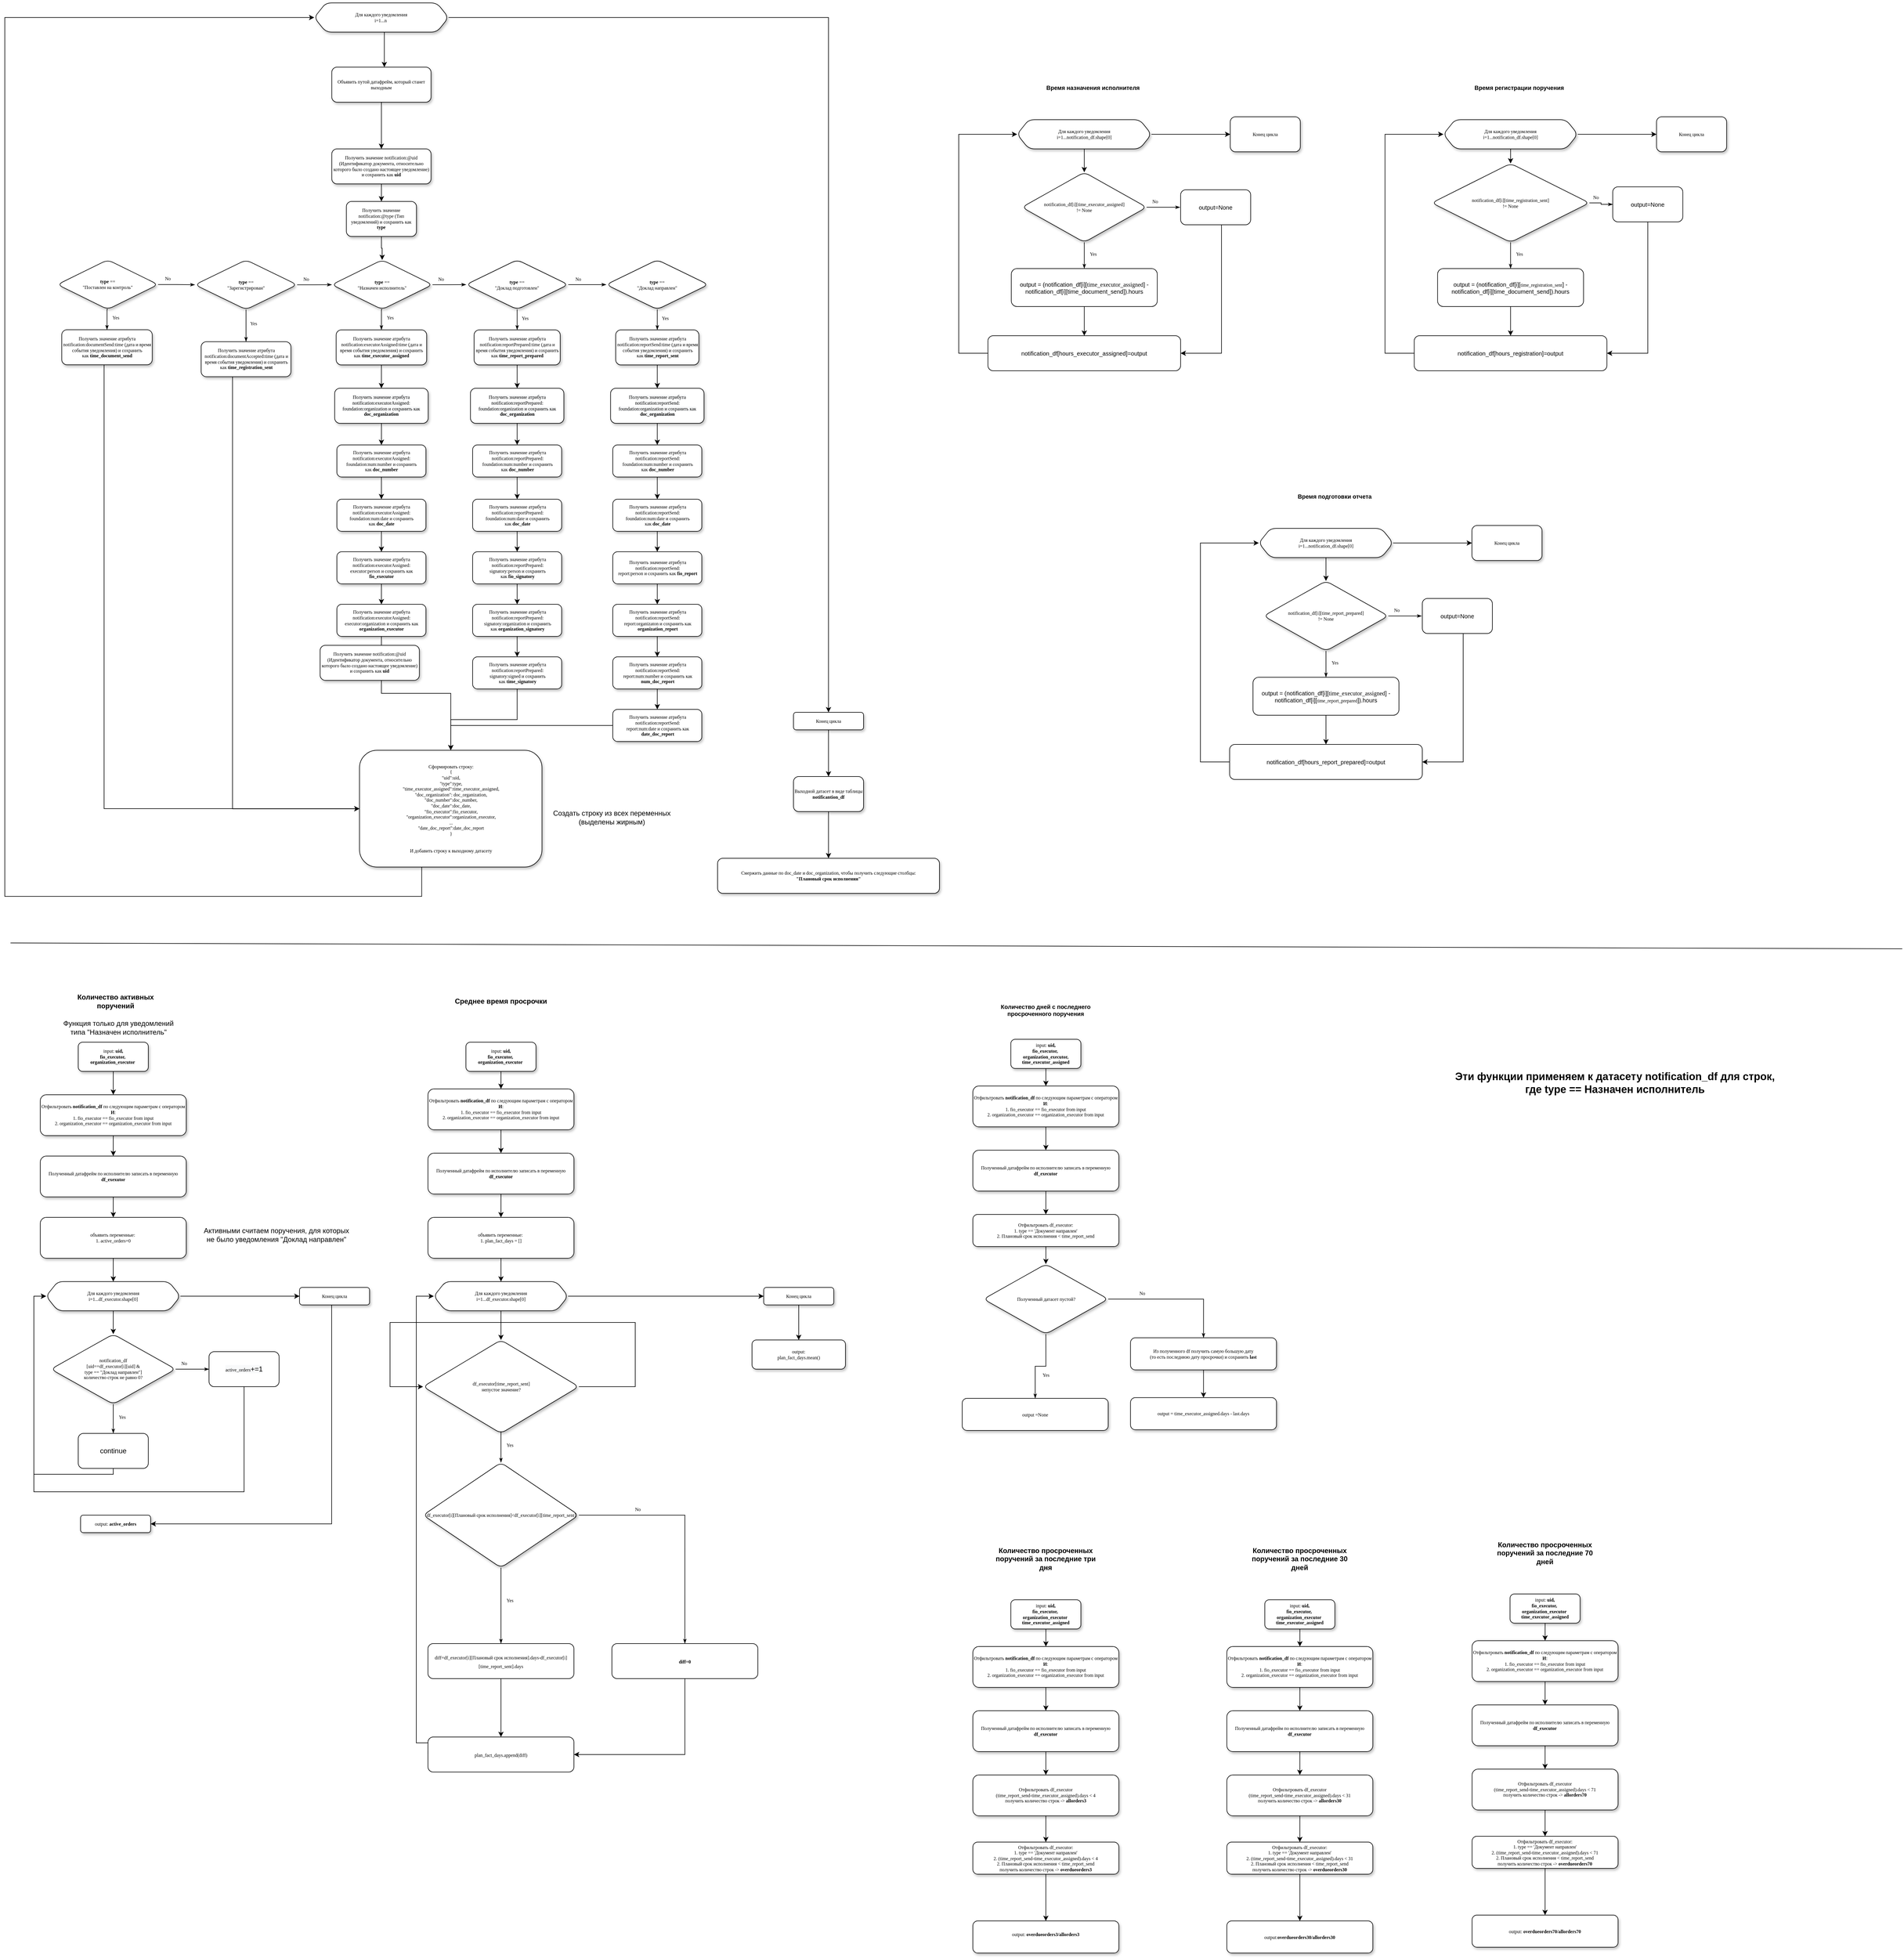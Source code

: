 <mxfile version="20.5.3" type="github">
  <diagram id="C5RBs43oDa-KdzZeNtuy" name="Page-1">
    <mxGraphModel dx="3407" dy="2702" grid="1" gridSize="10" guides="1" tooltips="1" connect="1" arrows="1" fold="1" page="1" pageScale="1" pageWidth="827" pageHeight="1169" math="0" shadow="0">
      <root>
        <mxCell id="WIyWlLk6GJQsqaUBKTNV-0" />
        <mxCell id="WIyWlLk6GJQsqaUBKTNV-1" parent="WIyWlLk6GJQsqaUBKTNV-0" />
        <mxCell id="DaggjCpK3ieTY_p5pUOa-1" value="Для каждого уведомления&lt;br&gt;i=1...n&amp;nbsp;" style="shape=hexagon;perimeter=hexagonPerimeter2;whiteSpace=wrap;html=1;fixedSize=1;fontSize=8;fontFamily=Verdana;rounded=1;shadow=1;labelBackgroundColor=none;strokeWidth=1;" vertex="1" parent="WIyWlLk6GJQsqaUBKTNV-1">
          <mxGeometry x="550.25" y="-1140" width="230" height="50" as="geometry" />
        </mxCell>
        <mxCell id="DaggjCpK3ieTY_p5pUOa-79" value="" style="edgeStyle=orthogonalEdgeStyle;rounded=0;orthogonalLoop=1;jettySize=auto;html=1;" edge="1" parent="WIyWlLk6GJQsqaUBKTNV-1" source="DaggjCpK3ieTY_p5pUOa-2" target="DaggjCpK3ieTY_p5pUOa-78">
          <mxGeometry relative="1" as="geometry" />
        </mxCell>
        <mxCell id="DaggjCpK3ieTY_p5pUOa-2" value="Конец цикла" style="whiteSpace=wrap;html=1;fontSize=8;fontFamily=Verdana;rounded=1;shadow=1;labelBackgroundColor=none;strokeWidth=1;" vertex="1" parent="WIyWlLk6GJQsqaUBKTNV-1">
          <mxGeometry x="1371" y="75.0" width="120" height="30" as="geometry" />
        </mxCell>
        <mxCell id="DaggjCpK3ieTY_p5pUOa-3" value="" style="edgeStyle=orthogonalEdgeStyle;rounded=0;orthogonalLoop=1;jettySize=auto;html=1;exitX=1;exitY=0.5;exitDx=0;exitDy=0;" edge="1" parent="WIyWlLk6GJQsqaUBKTNV-1" source="DaggjCpK3ieTY_p5pUOa-1" target="DaggjCpK3ieTY_p5pUOa-2">
          <mxGeometry relative="1" as="geometry">
            <mxPoint x="810.25" y="-830" as="sourcePoint" />
            <mxPoint x="890.25" y="-830" as="targetPoint" />
          </mxGeometry>
        </mxCell>
        <mxCell id="DaggjCpK3ieTY_p5pUOa-4" value="&lt;b&gt;type &lt;/b&gt;==&lt;br&gt;&quot;Назначен исполнитель&quot;" style="rhombus;whiteSpace=wrap;html=1;fontSize=8;fontFamily=Verdana;rounded=1;shadow=1;labelBackgroundColor=none;strokeWidth=1;" vertex="1" parent="WIyWlLk6GJQsqaUBKTNV-1">
          <mxGeometry x="580.25" y="-699.8" width="172.5" height="84.8" as="geometry" />
        </mxCell>
        <mxCell id="DaggjCpK3ieTY_p5pUOa-6" value="Получить значение notification:@type (Тип уведомлений) и сохранить как &lt;b&gt;type&lt;/b&gt;" style="whiteSpace=wrap;html=1;fontSize=8;fontFamily=Verdana;rounded=1;shadow=1;labelBackgroundColor=none;strokeWidth=1;" vertex="1" parent="WIyWlLk6GJQsqaUBKTNV-1">
          <mxGeometry x="605.25" y="-800" width="120" height="60" as="geometry" />
        </mxCell>
        <mxCell id="DaggjCpK3ieTY_p5pUOa-7" value="" style="edgeStyle=orthogonalEdgeStyle;rounded=0;orthogonalLoop=1;jettySize=auto;html=1;exitX=0.5;exitY=1;exitDx=0;exitDy=0;" edge="1" parent="WIyWlLk6GJQsqaUBKTNV-1" source="DaggjCpK3ieTY_p5pUOa-1" target="DaggjCpK3ieTY_p5pUOa-88">
          <mxGeometry relative="1" as="geometry">
            <mxPoint x="855.25" y="-810" as="sourcePoint" />
            <mxPoint x="679.25" y="-1000" as="targetPoint" />
            <Array as="points">
              <mxPoint x="670.25" y="-1090" />
            </Array>
          </mxGeometry>
        </mxCell>
        <mxCell id="DaggjCpK3ieTY_p5pUOa-10" value="" style="edgeStyle=orthogonalEdgeStyle;rounded=0;orthogonalLoop=1;jettySize=auto;html=1;exitX=0.5;exitY=1;exitDx=0;exitDy=0;entryX=0.5;entryY=0;entryDx=0;entryDy=0;" edge="1" parent="WIyWlLk6GJQsqaUBKTNV-1" source="DaggjCpK3ieTY_p5pUOa-6" target="DaggjCpK3ieTY_p5pUOa-4">
          <mxGeometry relative="1" as="geometry">
            <mxPoint x="659.76" y="-700" as="sourcePoint" />
            <mxPoint x="665.25" y="-690" as="targetPoint" />
          </mxGeometry>
        </mxCell>
        <mxCell id="DaggjCpK3ieTY_p5pUOa-13" value="&lt;b&gt;type &lt;/b&gt;==&lt;br&gt;&quot;Доклад подготовлен&quot;" style="rhombus;whiteSpace=wrap;html=1;fontSize=8;fontFamily=Verdana;rounded=1;shadow=1;labelBackgroundColor=none;strokeWidth=1;" vertex="1" parent="WIyWlLk6GJQsqaUBKTNV-1">
          <mxGeometry x="810.25" y="-700" width="175" height="85" as="geometry" />
        </mxCell>
        <mxCell id="DaggjCpK3ieTY_p5pUOa-15" value="Yes" style="edgeStyle=orthogonalEdgeStyle;rounded=0;html=1;labelBackgroundColor=none;startSize=5;endArrow=classicThin;endFill=1;endSize=5;jettySize=auto;orthogonalLoop=1;strokeWidth=1;fontFamily=Verdana;fontSize=8;exitX=0.5;exitY=1;exitDx=0;exitDy=0;entryX=0.5;entryY=0;entryDx=0;entryDy=0;" edge="1" parent="WIyWlLk6GJQsqaUBKTNV-1" source="DaggjCpK3ieTY_p5pUOa-4" target="DaggjCpK3ieTY_p5pUOa-22">
          <mxGeometry x="-0.143" y="15" relative="1" as="geometry">
            <mxPoint as="offset" />
            <mxPoint x="665.25" y="-600" as="sourcePoint" />
            <mxPoint x="665.25" y="-500.0" as="targetPoint" />
            <Array as="points" />
          </mxGeometry>
        </mxCell>
        <mxCell id="DaggjCpK3ieTY_p5pUOa-16" value="No" style="edgeStyle=orthogonalEdgeStyle;rounded=0;html=1;labelBackgroundColor=none;startSize=5;endArrow=classicThin;endFill=1;endSize=5;jettySize=auto;orthogonalLoop=1;strokeWidth=1;fontFamily=Verdana;fontSize=8;exitX=1;exitY=0.5;exitDx=0;exitDy=0;entryX=0;entryY=0.5;entryDx=0;entryDy=0;" edge="1" parent="WIyWlLk6GJQsqaUBKTNV-1" source="DaggjCpK3ieTY_p5pUOa-4" target="DaggjCpK3ieTY_p5pUOa-13">
          <mxGeometry x="-0.5" y="10" relative="1" as="geometry">
            <mxPoint as="offset" />
            <mxPoint x="760.25" y="-630" as="sourcePoint" />
            <mxPoint x="760.25" y="-570" as="targetPoint" />
          </mxGeometry>
        </mxCell>
        <mxCell id="DaggjCpK3ieTY_p5pUOa-17" value="No" style="edgeStyle=orthogonalEdgeStyle;rounded=0;html=1;labelBackgroundColor=none;startSize=5;endArrow=classicThin;endFill=1;endSize=5;jettySize=auto;orthogonalLoop=1;strokeWidth=1;fontFamily=Verdana;fontSize=8;exitX=1;exitY=0.5;exitDx=0;exitDy=0;entryX=0;entryY=0.5;entryDx=0;entryDy=0;" edge="1" parent="WIyWlLk6GJQsqaUBKTNV-1" source="DaggjCpK3ieTY_p5pUOa-13" target="DaggjCpK3ieTY_p5pUOa-18">
          <mxGeometry x="-0.5" y="10" relative="1" as="geometry">
            <mxPoint as="offset" />
            <mxPoint x="1010.25" y="-657.67" as="sourcePoint" />
            <mxPoint x="1040.25" y="-658" as="targetPoint" />
          </mxGeometry>
        </mxCell>
        <mxCell id="DaggjCpK3ieTY_p5pUOa-18" value="&lt;b&gt;type &lt;/b&gt;==&lt;br&gt;&quot;Доклад направлен&quot;" style="rhombus;whiteSpace=wrap;html=1;fontSize=8;fontFamily=Verdana;rounded=1;shadow=1;labelBackgroundColor=none;strokeWidth=1;" vertex="1" parent="WIyWlLk6GJQsqaUBKTNV-1">
          <mxGeometry x="1050.25" y="-700" width="175" height="85" as="geometry" />
        </mxCell>
        <mxCell id="DaggjCpK3ieTY_p5pUOa-20" value="Yes" style="edgeStyle=orthogonalEdgeStyle;rounded=0;html=1;labelBackgroundColor=none;startSize=5;endArrow=classicThin;endFill=1;endSize=5;jettySize=auto;orthogonalLoop=1;strokeWidth=1;fontFamily=Verdana;fontSize=8;exitX=0.5;exitY=1;exitDx=0;exitDy=0;entryX=0.5;entryY=0;entryDx=0;entryDy=0;" edge="1" parent="WIyWlLk6GJQsqaUBKTNV-1" source="DaggjCpK3ieTY_p5pUOa-13" target="DaggjCpK3ieTY_p5pUOa-23">
          <mxGeometry x="-0.143" y="13" relative="1" as="geometry">
            <mxPoint as="offset" />
            <mxPoint x="897.3" y="-605" as="sourcePoint" />
            <mxPoint x="897.3" y="-490.0" as="targetPoint" />
            <Array as="points" />
          </mxGeometry>
        </mxCell>
        <mxCell id="DaggjCpK3ieTY_p5pUOa-21" value="Yes" style="edgeStyle=orthogonalEdgeStyle;rounded=0;html=1;labelBackgroundColor=none;startSize=5;endArrow=classicThin;endFill=1;endSize=5;jettySize=auto;orthogonalLoop=1;strokeWidth=1;fontFamily=Verdana;fontSize=8;exitX=0.5;exitY=1;exitDx=0;exitDy=0;entryX=0.5;entryY=0;entryDx=0;entryDy=0;" edge="1" parent="WIyWlLk6GJQsqaUBKTNV-1" source="DaggjCpK3ieTY_p5pUOa-18" target="DaggjCpK3ieTY_p5pUOa-24">
          <mxGeometry x="-0.143" y="13" relative="1" as="geometry">
            <mxPoint as="offset" />
            <mxPoint x="1137.3" y="-595" as="sourcePoint" />
            <mxPoint x="1137.3" y="-480.0" as="targetPoint" />
            <Array as="points" />
          </mxGeometry>
        </mxCell>
        <mxCell id="DaggjCpK3ieTY_p5pUOa-27" value="" style="edgeStyle=orthogonalEdgeStyle;rounded=0;orthogonalLoop=1;jettySize=auto;html=1;" edge="1" parent="WIyWlLk6GJQsqaUBKTNV-1" source="DaggjCpK3ieTY_p5pUOa-22" target="DaggjCpK3ieTY_p5pUOa-26">
          <mxGeometry relative="1" as="geometry" />
        </mxCell>
        <mxCell id="DaggjCpK3ieTY_p5pUOa-22" value="Получить значение атрибута notification:executorAssigned:time (дата и время события уведомления) и сохранить как&amp;nbsp;&lt;b&gt;time_executor_assigned&lt;/b&gt;" style="whiteSpace=wrap;html=1;fontSize=8;fontFamily=Verdana;rounded=1;shadow=1;labelBackgroundColor=none;strokeWidth=1;" vertex="1" parent="WIyWlLk6GJQsqaUBKTNV-1">
          <mxGeometry x="587.75" y="-580" width="155" height="60" as="geometry" />
        </mxCell>
        <mxCell id="DaggjCpK3ieTY_p5pUOa-39" style="edgeStyle=orthogonalEdgeStyle;rounded=0;orthogonalLoop=1;jettySize=auto;html=1;exitX=0.5;exitY=1;exitDx=0;exitDy=0;entryX=0.5;entryY=0;entryDx=0;entryDy=0;" edge="1" parent="WIyWlLk6GJQsqaUBKTNV-1" source="DaggjCpK3ieTY_p5pUOa-23" target="DaggjCpK3ieTY_p5pUOa-38">
          <mxGeometry relative="1" as="geometry" />
        </mxCell>
        <mxCell id="DaggjCpK3ieTY_p5pUOa-23" value="Получить значение атрибута notification:reportPrepared:time (дата и время события уведомления) и сохранить как&amp;nbsp;&lt;b&gt;time_report_prepared&lt;/b&gt;" style="whiteSpace=wrap;html=1;fontSize=8;fontFamily=Verdana;rounded=1;shadow=1;labelBackgroundColor=none;strokeWidth=1;" vertex="1" parent="WIyWlLk6GJQsqaUBKTNV-1">
          <mxGeometry x="824" y="-580" width="147.5" height="60" as="geometry" />
        </mxCell>
        <mxCell id="DaggjCpK3ieTY_p5pUOa-48" style="edgeStyle=orthogonalEdgeStyle;rounded=0;orthogonalLoop=1;jettySize=auto;html=1;exitX=0.5;exitY=1;exitDx=0;exitDy=0;entryX=0.5;entryY=0;entryDx=0;entryDy=0;" edge="1" parent="WIyWlLk6GJQsqaUBKTNV-1" source="DaggjCpK3ieTY_p5pUOa-24" target="DaggjCpK3ieTY_p5pUOa-45">
          <mxGeometry relative="1" as="geometry" />
        </mxCell>
        <mxCell id="DaggjCpK3ieTY_p5pUOa-24" value="Получить значение атрибута notification:reportSend:time (дата и время события уведомления) и сохранить как&amp;nbsp;&lt;b&gt;time_report_sent&lt;/b&gt;" style="whiteSpace=wrap;html=1;fontSize=8;fontFamily=Verdana;rounded=1;shadow=1;labelBackgroundColor=none;strokeWidth=1;" vertex="1" parent="WIyWlLk6GJQsqaUBKTNV-1">
          <mxGeometry x="1066.5" y="-580" width="142.5" height="60" as="geometry" />
        </mxCell>
        <mxCell id="DaggjCpK3ieTY_p5pUOa-35" value="" style="edgeStyle=orthogonalEdgeStyle;rounded=0;orthogonalLoop=1;jettySize=auto;html=1;" edge="1" parent="WIyWlLk6GJQsqaUBKTNV-1" source="DaggjCpK3ieTY_p5pUOa-26" target="DaggjCpK3ieTY_p5pUOa-34">
          <mxGeometry relative="1" as="geometry" />
        </mxCell>
        <mxCell id="DaggjCpK3ieTY_p5pUOa-26" value="&lt;span style=&quot;color: rgb(0, 0, 0); font-family: Verdana; font-size: 8px; font-style: normal; font-variant-ligatures: normal; font-variant-caps: normal; font-weight: 400; letter-spacing: normal; orphans: 2; text-align: center; text-indent: 0px; text-transform: none; widows: 2; word-spacing: 0px; -webkit-text-stroke-width: 0px; background-color: rgb(248, 249, 250); text-decoration-thickness: initial; text-decoration-style: initial; text-decoration-color: initial; float: none; display: inline !important;&quot;&gt;Получить значение атрибута notification:executorAssigned:&lt;br&gt;foundation:organization и сохранить как &lt;/span&gt;&lt;span style=&quot;color: rgb(0, 0, 0); font-family: Verdana; font-size: 8px; font-style: normal; font-variant-ligatures: normal; font-variant-caps: normal; letter-spacing: normal; orphans: 2; text-align: center; text-indent: 0px; text-transform: none; widows: 2; word-spacing: 0px; -webkit-text-stroke-width: 0px; background-color: rgb(248, 249, 250); text-decoration-thickness: initial; text-decoration-style: initial; text-decoration-color: initial; float: none; display: inline !important;&quot;&gt;&lt;b&gt;doc_organization&lt;/b&gt;&lt;/span&gt;" style="whiteSpace=wrap;html=1;fontSize=8;fontFamily=Verdana;rounded=1;shadow=1;labelBackgroundColor=none;strokeWidth=1;" vertex="1" parent="WIyWlLk6GJQsqaUBKTNV-1">
          <mxGeometry x="585.25" y="-480.0" width="160" height="60" as="geometry" />
        </mxCell>
        <mxCell id="DaggjCpK3ieTY_p5pUOa-28" value="Получить значение notification:@uid (Идентификатор документа, относительно которого было создано настоящее уведомление) и сохранить как &lt;b&gt;uid&lt;/b&gt;" style="whiteSpace=wrap;html=1;fontSize=8;fontFamily=Verdana;rounded=1;shadow=1;labelBackgroundColor=none;strokeWidth=1;" vertex="1" parent="WIyWlLk6GJQsqaUBKTNV-1">
          <mxGeometry x="580.25" y="-890" width="170" height="60" as="geometry" />
        </mxCell>
        <mxCell id="DaggjCpK3ieTY_p5pUOa-30" value="" style="edgeStyle=orthogonalEdgeStyle;rounded=0;orthogonalLoop=1;jettySize=auto;html=1;exitX=0.5;exitY=1;exitDx=0;exitDy=0;entryX=0.5;entryY=0;entryDx=0;entryDy=0;" edge="1" parent="WIyWlLk6GJQsqaUBKTNV-1" source="DaggjCpK3ieTY_p5pUOa-28" target="DaggjCpK3ieTY_p5pUOa-6">
          <mxGeometry relative="1" as="geometry">
            <mxPoint x="665.12" y="-840.0" as="sourcePoint" />
            <mxPoint x="665.12" y="-810.0" as="targetPoint" />
          </mxGeometry>
        </mxCell>
        <mxCell id="DaggjCpK3ieTY_p5pUOa-37" value="" style="edgeStyle=orthogonalEdgeStyle;rounded=0;orthogonalLoop=1;jettySize=auto;html=1;" edge="1" parent="WIyWlLk6GJQsqaUBKTNV-1" source="DaggjCpK3ieTY_p5pUOa-34" target="DaggjCpK3ieTY_p5pUOa-36">
          <mxGeometry relative="1" as="geometry" />
        </mxCell>
        <mxCell id="DaggjCpK3ieTY_p5pUOa-34" value="Получить значение атрибута notification:executorAssigned:&lt;br&gt;foundation:num:number и сохранить как&amp;nbsp;&lt;b&gt;doc_number&lt;/b&gt;" style="whiteSpace=wrap;html=1;fontSize=8;fontFamily=Verdana;rounded=1;shadow=1;labelBackgroundColor=none;strokeWidth=1;" vertex="1" parent="WIyWlLk6GJQsqaUBKTNV-1">
          <mxGeometry x="589" y="-383.0" width="152.5" height="55" as="geometry" />
        </mxCell>
        <mxCell id="DaggjCpK3ieTY_p5pUOa-51" value="" style="edgeStyle=orthogonalEdgeStyle;rounded=0;orthogonalLoop=1;jettySize=auto;html=1;" edge="1" parent="WIyWlLk6GJQsqaUBKTNV-1" source="DaggjCpK3ieTY_p5pUOa-36" target="DaggjCpK3ieTY_p5pUOa-50">
          <mxGeometry relative="1" as="geometry" />
        </mxCell>
        <mxCell id="DaggjCpK3ieTY_p5pUOa-36" value="Получить значение атрибута notification:executorAssigned:&lt;br&gt;foundation:num:date и сохранить как&amp;nbsp;&lt;b&gt;doc_date&lt;/b&gt;" style="whiteSpace=wrap;html=1;fontSize=8;fontFamily=Verdana;rounded=1;shadow=1;labelBackgroundColor=none;strokeWidth=1;" vertex="1" parent="WIyWlLk6GJQsqaUBKTNV-1">
          <mxGeometry x="589" y="-290.0" width="152.5" height="55" as="geometry" />
        </mxCell>
        <mxCell id="DaggjCpK3ieTY_p5pUOa-41" style="edgeStyle=orthogonalEdgeStyle;rounded=0;orthogonalLoop=1;jettySize=auto;html=1;exitX=0.5;exitY=1;exitDx=0;exitDy=0;entryX=0.5;entryY=0;entryDx=0;entryDy=0;" edge="1" parent="WIyWlLk6GJQsqaUBKTNV-1" source="DaggjCpK3ieTY_p5pUOa-38" target="DaggjCpK3ieTY_p5pUOa-40">
          <mxGeometry relative="1" as="geometry" />
        </mxCell>
        <mxCell id="DaggjCpK3ieTY_p5pUOa-38" value="&lt;span style=&quot;color: rgb(0, 0, 0); font-family: Verdana; font-size: 8px; font-style: normal; font-variant-ligatures: normal; font-variant-caps: normal; font-weight: 400; letter-spacing: normal; orphans: 2; text-align: center; text-indent: 0px; text-transform: none; widows: 2; word-spacing: 0px; -webkit-text-stroke-width: 0px; background-color: rgb(248, 249, 250); text-decoration-thickness: initial; text-decoration-style: initial; text-decoration-color: initial; float: none; display: inline !important;&quot;&gt;Получить значение атрибута notification:reportPrepared:&lt;br&gt;foundation:organization и сохранить как &lt;/span&gt;&lt;span style=&quot;color: rgb(0, 0, 0); font-family: Verdana; font-size: 8px; font-style: normal; font-variant-ligatures: normal; font-variant-caps: normal; letter-spacing: normal; orphans: 2; text-align: center; text-indent: 0px; text-transform: none; widows: 2; word-spacing: 0px; -webkit-text-stroke-width: 0px; background-color: rgb(248, 249, 250); text-decoration-thickness: initial; text-decoration-style: initial; text-decoration-color: initial; float: none; display: inline !important;&quot;&gt;&lt;b&gt;doc_organization&lt;/b&gt;&lt;/span&gt;" style="whiteSpace=wrap;html=1;fontSize=8;fontFamily=Verdana;rounded=1;shadow=1;labelBackgroundColor=none;strokeWidth=1;" vertex="1" parent="WIyWlLk6GJQsqaUBKTNV-1">
          <mxGeometry x="817.75" y="-480.0" width="160" height="60" as="geometry" />
        </mxCell>
        <mxCell id="DaggjCpK3ieTY_p5pUOa-43" style="edgeStyle=orthogonalEdgeStyle;rounded=0;orthogonalLoop=1;jettySize=auto;html=1;exitX=0.5;exitY=1;exitDx=0;exitDy=0;entryX=0.5;entryY=0;entryDx=0;entryDy=0;" edge="1" parent="WIyWlLk6GJQsqaUBKTNV-1" source="DaggjCpK3ieTY_p5pUOa-40" target="DaggjCpK3ieTY_p5pUOa-42">
          <mxGeometry relative="1" as="geometry" />
        </mxCell>
        <mxCell id="DaggjCpK3ieTY_p5pUOa-40" value="Получить значение атрибута notification:reportPrepared:&lt;br&gt;foundation:num:number и сохранить как&amp;nbsp;&lt;b&gt;doc_number&lt;/b&gt;" style="whiteSpace=wrap;html=1;fontSize=8;fontFamily=Verdana;rounded=1;shadow=1;labelBackgroundColor=none;strokeWidth=1;" vertex="1" parent="WIyWlLk6GJQsqaUBKTNV-1">
          <mxGeometry x="821.5" y="-383.0" width="152.5" height="55" as="geometry" />
        </mxCell>
        <mxCell id="DaggjCpK3ieTY_p5pUOa-56" value="" style="edgeStyle=orthogonalEdgeStyle;rounded=0;orthogonalLoop=1;jettySize=auto;html=1;" edge="1" parent="WIyWlLk6GJQsqaUBKTNV-1" source="DaggjCpK3ieTY_p5pUOa-42" target="DaggjCpK3ieTY_p5pUOa-55">
          <mxGeometry relative="1" as="geometry" />
        </mxCell>
        <mxCell id="DaggjCpK3ieTY_p5pUOa-42" value="Получить значение атрибута notification:reportPrepared:&lt;br&gt;foundation:num:date и сохранить как&amp;nbsp;&lt;b&gt;doc_date&lt;/b&gt;" style="whiteSpace=wrap;html=1;fontSize=8;fontFamily=Verdana;rounded=1;shadow=1;labelBackgroundColor=none;strokeWidth=1;" vertex="1" parent="WIyWlLk6GJQsqaUBKTNV-1">
          <mxGeometry x="821.5" y="-290.0" width="152.5" height="55" as="geometry" />
        </mxCell>
        <mxCell id="DaggjCpK3ieTY_p5pUOa-44" style="edgeStyle=orthogonalEdgeStyle;rounded=0;orthogonalLoop=1;jettySize=auto;html=1;exitX=0.5;exitY=1;exitDx=0;exitDy=0;entryX=0.5;entryY=0;entryDx=0;entryDy=0;" edge="1" parent="WIyWlLk6GJQsqaUBKTNV-1" source="DaggjCpK3ieTY_p5pUOa-45" target="DaggjCpK3ieTY_p5pUOa-47">
          <mxGeometry relative="1" as="geometry" />
        </mxCell>
        <mxCell id="DaggjCpK3ieTY_p5pUOa-45" value="&lt;span style=&quot;color: rgb(0, 0, 0); font-family: Verdana; font-size: 8px; font-style: normal; font-variant-ligatures: normal; font-variant-caps: normal; font-weight: 400; letter-spacing: normal; orphans: 2; text-align: center; text-indent: 0px; text-transform: none; widows: 2; word-spacing: 0px; -webkit-text-stroke-width: 0px; background-color: rgb(248, 249, 250); text-decoration-thickness: initial; text-decoration-style: initial; text-decoration-color: initial; float: none; display: inline !important;&quot;&gt;Получить значение атрибута notification:reportSend:&lt;br&gt;foundation:organization и сохранить как &lt;/span&gt;&lt;span style=&quot;color: rgb(0, 0, 0); font-family: Verdana; font-size: 8px; font-style: normal; font-variant-ligatures: normal; font-variant-caps: normal; letter-spacing: normal; orphans: 2; text-align: center; text-indent: 0px; text-transform: none; widows: 2; word-spacing: 0px; -webkit-text-stroke-width: 0px; background-color: rgb(248, 249, 250); text-decoration-thickness: initial; text-decoration-style: initial; text-decoration-color: initial; float: none; display: inline !important;&quot;&gt;&lt;b&gt;doc_organization&lt;/b&gt;&lt;/span&gt;" style="whiteSpace=wrap;html=1;fontSize=8;fontFamily=Verdana;rounded=1;shadow=1;labelBackgroundColor=none;strokeWidth=1;" vertex="1" parent="WIyWlLk6GJQsqaUBKTNV-1">
          <mxGeometry x="1057.75" y="-480.0" width="160" height="60" as="geometry" />
        </mxCell>
        <mxCell id="DaggjCpK3ieTY_p5pUOa-46" style="edgeStyle=orthogonalEdgeStyle;rounded=0;orthogonalLoop=1;jettySize=auto;html=1;exitX=0.5;exitY=1;exitDx=0;exitDy=0;entryX=0.5;entryY=0;entryDx=0;entryDy=0;" edge="1" parent="WIyWlLk6GJQsqaUBKTNV-1" source="DaggjCpK3ieTY_p5pUOa-47" target="DaggjCpK3ieTY_p5pUOa-49">
          <mxGeometry relative="1" as="geometry">
            <mxPoint x="1137.75" y="-290.0" as="targetPoint" />
          </mxGeometry>
        </mxCell>
        <mxCell id="DaggjCpK3ieTY_p5pUOa-47" value="Получить значение атрибута notification:reportSend:&lt;br&gt;foundation:num:number и сохранить как&amp;nbsp;&lt;b&gt;doc_number&lt;/b&gt;" style="whiteSpace=wrap;html=1;fontSize=8;fontFamily=Verdana;rounded=1;shadow=1;labelBackgroundColor=none;strokeWidth=1;" vertex="1" parent="WIyWlLk6GJQsqaUBKTNV-1">
          <mxGeometry x="1061.5" y="-383.0" width="152.5" height="55" as="geometry" />
        </mxCell>
        <mxCell id="DaggjCpK3ieTY_p5pUOa-63" value="" style="edgeStyle=orthogonalEdgeStyle;rounded=0;orthogonalLoop=1;jettySize=auto;html=1;" edge="1" parent="WIyWlLk6GJQsqaUBKTNV-1" source="DaggjCpK3ieTY_p5pUOa-49" target="DaggjCpK3ieTY_p5pUOa-62">
          <mxGeometry relative="1" as="geometry" />
        </mxCell>
        <mxCell id="DaggjCpK3ieTY_p5pUOa-49" value="Получить значение атрибута notification:reportSend:&lt;br&gt;foundation:num:date и сохранить как&amp;nbsp;&lt;b&gt;doc_date&lt;/b&gt;" style="whiteSpace=wrap;html=1;fontSize=8;fontFamily=Verdana;rounded=1;shadow=1;labelBackgroundColor=none;strokeWidth=1;" vertex="1" parent="WIyWlLk6GJQsqaUBKTNV-1">
          <mxGeometry x="1061.5" y="-290.0" width="152.5" height="55" as="geometry" />
        </mxCell>
        <mxCell id="DaggjCpK3ieTY_p5pUOa-53" value="" style="edgeStyle=orthogonalEdgeStyle;rounded=0;orthogonalLoop=1;jettySize=auto;html=1;" edge="1" parent="WIyWlLk6GJQsqaUBKTNV-1" source="DaggjCpK3ieTY_p5pUOa-50" target="DaggjCpK3ieTY_p5pUOa-52">
          <mxGeometry relative="1" as="geometry" />
        </mxCell>
        <mxCell id="DaggjCpK3ieTY_p5pUOa-50" value="Получить значение атрибута notification:executorAssigned:&lt;br&gt;executor:person и сохранить как &lt;b&gt;fio_executor&lt;/b&gt;" style="whiteSpace=wrap;html=1;fontSize=8;fontFamily=Verdana;rounded=1;shadow=1;labelBackgroundColor=none;strokeWidth=1;" vertex="1" parent="WIyWlLk6GJQsqaUBKTNV-1">
          <mxGeometry x="589" y="-200.0" width="152.5" height="55" as="geometry" />
        </mxCell>
        <mxCell id="DaggjCpK3ieTY_p5pUOa-82" style="edgeStyle=orthogonalEdgeStyle;rounded=0;orthogonalLoop=1;jettySize=auto;html=1;" edge="1" parent="WIyWlLk6GJQsqaUBKTNV-1" source="DaggjCpK3ieTY_p5pUOa-52" target="DaggjCpK3ieTY_p5pUOa-81">
          <mxGeometry relative="1" as="geometry" />
        </mxCell>
        <mxCell id="DaggjCpK3ieTY_p5pUOa-52" value="Получить значение атрибута notification:executorAssigned:&lt;br&gt;executor:organization и сохранить как &lt;b&gt;organization_executor&lt;/b&gt;" style="whiteSpace=wrap;html=1;fontSize=8;fontFamily=Verdana;rounded=1;shadow=1;labelBackgroundColor=none;strokeWidth=1;" vertex="1" parent="WIyWlLk6GJQsqaUBKTNV-1">
          <mxGeometry x="589" y="-110.0" width="152.5" height="55" as="geometry" />
        </mxCell>
        <mxCell id="DaggjCpK3ieTY_p5pUOa-59" value="" style="edgeStyle=orthogonalEdgeStyle;rounded=0;orthogonalLoop=1;jettySize=auto;html=1;" edge="1" parent="WIyWlLk6GJQsqaUBKTNV-1" source="DaggjCpK3ieTY_p5pUOa-55" target="DaggjCpK3ieTY_p5pUOa-58">
          <mxGeometry relative="1" as="geometry" />
        </mxCell>
        <mxCell id="DaggjCpK3ieTY_p5pUOa-55" value="Получить значение атрибута notification:reportPrepared:&lt;br&gt;signatory:person и сохранить как&amp;nbsp;&lt;b&gt;fio_signatory&lt;/b&gt;" style="whiteSpace=wrap;html=1;fontSize=8;fontFamily=Verdana;rounded=1;shadow=1;labelBackgroundColor=none;strokeWidth=1;" vertex="1" parent="WIyWlLk6GJQsqaUBKTNV-1">
          <mxGeometry x="821.5" y="-200.0" width="152.5" height="55" as="geometry" />
        </mxCell>
        <mxCell id="DaggjCpK3ieTY_p5pUOa-61" style="edgeStyle=orthogonalEdgeStyle;rounded=0;orthogonalLoop=1;jettySize=auto;html=1;entryX=0.5;entryY=0;entryDx=0;entryDy=0;" edge="1" parent="WIyWlLk6GJQsqaUBKTNV-1" source="DaggjCpK3ieTY_p5pUOa-58" target="DaggjCpK3ieTY_p5pUOa-60">
          <mxGeometry relative="1" as="geometry" />
        </mxCell>
        <mxCell id="DaggjCpK3ieTY_p5pUOa-58" value="Получить значение атрибута notification:reportPrepared:&lt;br&gt;signatory:organization и сохранить как&amp;nbsp;&lt;b&gt;organization_signatory&lt;/b&gt;" style="whiteSpace=wrap;html=1;fontSize=8;fontFamily=Verdana;rounded=1;shadow=1;labelBackgroundColor=none;strokeWidth=1;" vertex="1" parent="WIyWlLk6GJQsqaUBKTNV-1">
          <mxGeometry x="821.5" y="-110.0" width="152.5" height="55" as="geometry" />
        </mxCell>
        <mxCell id="DaggjCpK3ieTY_p5pUOa-83" style="edgeStyle=orthogonalEdgeStyle;rounded=0;orthogonalLoop=1;jettySize=auto;html=1;" edge="1" parent="WIyWlLk6GJQsqaUBKTNV-1" source="DaggjCpK3ieTY_p5pUOa-60" target="DaggjCpK3ieTY_p5pUOa-81">
          <mxGeometry relative="1" as="geometry" />
        </mxCell>
        <mxCell id="DaggjCpK3ieTY_p5pUOa-60" value="Получить значение атрибута notification:reportPrepared:&lt;br&gt;signatory:signed и сохранить как&amp;nbsp;&lt;b&gt;time_signatory&lt;/b&gt;" style="whiteSpace=wrap;html=1;fontSize=8;fontFamily=Verdana;rounded=1;shadow=1;labelBackgroundColor=none;strokeWidth=1;" vertex="1" parent="WIyWlLk6GJQsqaUBKTNV-1">
          <mxGeometry x="821.5" y="-20.0" width="152.5" height="55" as="geometry" />
        </mxCell>
        <mxCell id="DaggjCpK3ieTY_p5pUOa-70" style="edgeStyle=orthogonalEdgeStyle;rounded=0;orthogonalLoop=1;jettySize=auto;html=1;entryX=0.5;entryY=0;entryDx=0;entryDy=0;" edge="1" parent="WIyWlLk6GJQsqaUBKTNV-1" source="DaggjCpK3ieTY_p5pUOa-62" target="DaggjCpK3ieTY_p5pUOa-69">
          <mxGeometry relative="1" as="geometry" />
        </mxCell>
        <mxCell id="DaggjCpK3ieTY_p5pUOa-62" value="Получить значение атрибута notification:reportSend:&lt;br&gt;report:person и сохранить как&amp;nbsp;&lt;b&gt;fio_report&lt;/b&gt;" style="whiteSpace=wrap;html=1;fontSize=8;fontFamily=Verdana;rounded=1;shadow=1;labelBackgroundColor=none;strokeWidth=1;" vertex="1" parent="WIyWlLk6GJQsqaUBKTNV-1">
          <mxGeometry x="1061.5" y="-200.0" width="152.5" height="55" as="geometry" />
        </mxCell>
        <mxCell id="DaggjCpK3ieTY_p5pUOa-72" value="" style="edgeStyle=orthogonalEdgeStyle;rounded=0;orthogonalLoop=1;jettySize=auto;html=1;" edge="1" parent="WIyWlLk6GJQsqaUBKTNV-1" source="DaggjCpK3ieTY_p5pUOa-69" target="DaggjCpK3ieTY_p5pUOa-71">
          <mxGeometry relative="1" as="geometry" />
        </mxCell>
        <mxCell id="DaggjCpK3ieTY_p5pUOa-69" value="Получить значение атрибута notification:reportSend:&lt;br&gt;report:organizaton и сохранить как &lt;b&gt;organization_report&lt;/b&gt;" style="whiteSpace=wrap;html=1;fontSize=8;fontFamily=Verdana;rounded=1;shadow=1;labelBackgroundColor=none;strokeWidth=1;" vertex="1" parent="WIyWlLk6GJQsqaUBKTNV-1">
          <mxGeometry x="1061.5" y="-110.0" width="152.5" height="55" as="geometry" />
        </mxCell>
        <mxCell id="DaggjCpK3ieTY_p5pUOa-74" value="" style="edgeStyle=orthogonalEdgeStyle;rounded=0;orthogonalLoop=1;jettySize=auto;html=1;" edge="1" parent="WIyWlLk6GJQsqaUBKTNV-1" source="DaggjCpK3ieTY_p5pUOa-71" target="DaggjCpK3ieTY_p5pUOa-73">
          <mxGeometry relative="1" as="geometry" />
        </mxCell>
        <mxCell id="DaggjCpK3ieTY_p5pUOa-71" value="Получить значение атрибута notification:reportSend:&lt;br&gt;report:num:number и сохранить как &lt;b&gt;num_doc_report&lt;/b&gt;" style="whiteSpace=wrap;html=1;fontSize=8;fontFamily=Verdana;rounded=1;shadow=1;labelBackgroundColor=none;strokeWidth=1;" vertex="1" parent="WIyWlLk6GJQsqaUBKTNV-1">
          <mxGeometry x="1061.5" y="-20.0" width="152.5" height="55" as="geometry" />
        </mxCell>
        <mxCell id="DaggjCpK3ieTY_p5pUOa-84" style="edgeStyle=orthogonalEdgeStyle;rounded=0;orthogonalLoop=1;jettySize=auto;html=1;entryX=0.5;entryY=0;entryDx=0;entryDy=0;" edge="1" parent="WIyWlLk6GJQsqaUBKTNV-1" source="DaggjCpK3ieTY_p5pUOa-73" target="DaggjCpK3ieTY_p5pUOa-81">
          <mxGeometry relative="1" as="geometry" />
        </mxCell>
        <mxCell id="DaggjCpK3ieTY_p5pUOa-73" value="Получить значение атрибута notification:reportSend:&lt;br&gt;report:num:date и сохранить как &lt;b&gt;date_doc_report&lt;/b&gt;" style="whiteSpace=wrap;html=1;fontSize=8;fontFamily=Verdana;rounded=1;shadow=1;labelBackgroundColor=none;strokeWidth=1;" vertex="1" parent="WIyWlLk6GJQsqaUBKTNV-1">
          <mxGeometry x="1061.5" y="70.0" width="152.5" height="55" as="geometry" />
        </mxCell>
        <mxCell id="DaggjCpK3ieTY_p5pUOa-147" value="" style="edgeStyle=orthogonalEdgeStyle;rounded=0;orthogonalLoop=1;jettySize=auto;html=1;" edge="1" parent="WIyWlLk6GJQsqaUBKTNV-1" source="DaggjCpK3ieTY_p5pUOa-78" target="DaggjCpK3ieTY_p5pUOa-146">
          <mxGeometry relative="1" as="geometry" />
        </mxCell>
        <mxCell id="DaggjCpK3ieTY_p5pUOa-78" value="Выходной датасет в виде таблицы&lt;br&gt;&lt;b&gt;notificantion_df&lt;/b&gt;" style="whiteSpace=wrap;html=1;fontSize=8;fontFamily=Verdana;rounded=1;shadow=1;labelBackgroundColor=none;strokeWidth=1;" vertex="1" parent="WIyWlLk6GJQsqaUBKTNV-1">
          <mxGeometry x="1371" y="185" width="120" height="60" as="geometry" />
        </mxCell>
        <mxCell id="DaggjCpK3ieTY_p5pUOa-86" style="edgeStyle=orthogonalEdgeStyle;rounded=0;orthogonalLoop=1;jettySize=auto;html=1;entryX=0;entryY=0.5;entryDx=0;entryDy=0;" edge="1" parent="WIyWlLk6GJQsqaUBKTNV-1" source="DaggjCpK3ieTY_p5pUOa-81" target="DaggjCpK3ieTY_p5pUOa-1">
          <mxGeometry relative="1" as="geometry">
            <Array as="points">
              <mxPoint x="734.25" y="390.2" />
              <mxPoint x="20.25" y="390.2" />
              <mxPoint x="20.25" y="-1114.8" />
            </Array>
          </mxGeometry>
        </mxCell>
        <mxCell id="DaggjCpK3ieTY_p5pUOa-81" value="Сформировать строку:&lt;br&gt;{&lt;br&gt;&quot;uid&quot;:uid,&lt;br&gt;&quot;type&quot;:type,&lt;br&gt;&quot;time_executor_assigned&quot;:time_executor_assigned,&lt;br&gt;&quot;doc_organization&quot;: doc_organization,&lt;br&gt;&quot;doc_number&quot;:doc_number,&lt;br&gt;&quot;doc_date&quot;:doc_date,&lt;br&gt;&quot;fio_executor&quot;:fio_executor,&lt;br&gt;&quot;organization_executor&quot;:organization_executor,&lt;br&gt;...&lt;br&gt;&quot;date_doc_report&quot;:date_doc_report&lt;br&gt;}&lt;br&gt;&lt;br&gt;&lt;br&gt;И добавить строку к выходному датасету" style="whiteSpace=wrap;html=1;fontSize=8;fontFamily=Verdana;rounded=1;shadow=1;labelBackgroundColor=none;strokeWidth=1;" vertex="1" parent="WIyWlLk6GJQsqaUBKTNV-1">
          <mxGeometry x="627.75" y="140.0" width="312.5" height="200" as="geometry" />
        </mxCell>
        <mxCell id="DaggjCpK3ieTY_p5pUOa-87" value="Создать строку из всех переменных (выделены жирным)" style="text;html=1;strokeColor=none;fillColor=none;align=center;verticalAlign=middle;whiteSpace=wrap;rounded=0;" vertex="1" parent="WIyWlLk6GJQsqaUBKTNV-1">
          <mxGeometry x="950.25" y="190.0" width="220" height="130" as="geometry" />
        </mxCell>
        <mxCell id="DaggjCpK3ieTY_p5pUOa-89" style="edgeStyle=orthogonalEdgeStyle;rounded=0;orthogonalLoop=1;jettySize=auto;html=1;" edge="1" parent="WIyWlLk6GJQsqaUBKTNV-1" source="DaggjCpK3ieTY_p5pUOa-88" target="DaggjCpK3ieTY_p5pUOa-28">
          <mxGeometry relative="1" as="geometry" />
        </mxCell>
        <mxCell id="DaggjCpK3ieTY_p5pUOa-88" value="Объявить путой датафрейм, который станет выходным" style="whiteSpace=wrap;html=1;fontSize=8;fontFamily=Verdana;rounded=1;shadow=1;labelBackgroundColor=none;strokeWidth=1;" vertex="1" parent="WIyWlLk6GJQsqaUBKTNV-1">
          <mxGeometry x="580.25" y="-1030" width="170" height="60" as="geometry" />
        </mxCell>
        <mxCell id="DaggjCpK3ieTY_p5pUOa-92" value="Получить значение notification:@uid (Идентификатор документа, относительно которого было создано настоящее уведомление) и сохранить как &lt;b&gt;uid&lt;/b&gt;" style="whiteSpace=wrap;html=1;fontSize=8;fontFamily=Verdana;rounded=1;shadow=1;labelBackgroundColor=none;strokeWidth=1;" vertex="1" parent="WIyWlLk6GJQsqaUBKTNV-1">
          <mxGeometry x="560.25" y="-39.8" width="170" height="60" as="geometry" />
        </mxCell>
        <mxCell id="DaggjCpK3ieTY_p5pUOa-108" style="edgeStyle=orthogonalEdgeStyle;rounded=0;orthogonalLoop=1;jettySize=auto;html=1;" edge="1" parent="WIyWlLk6GJQsqaUBKTNV-1" source="DaggjCpK3ieTY_p5pUOa-93" target="DaggjCpK3ieTY_p5pUOa-107">
          <mxGeometry relative="1" as="geometry" />
        </mxCell>
        <mxCell id="DaggjCpK3ieTY_p5pUOa-93" value="input:&amp;nbsp;&lt;b&gt;uid,&lt;/b&gt;&lt;b&gt;&lt;br&gt;&lt;/b&gt;&lt;b&gt;fio_executor,&amp;nbsp;&lt;br&gt;organization_executor&amp;nbsp;&lt;/b&gt;" style="whiteSpace=wrap;html=1;fontSize=8;fontFamily=Verdana;rounded=1;shadow=1;labelBackgroundColor=none;strokeWidth=1;" vertex="1" parent="WIyWlLk6GJQsqaUBKTNV-1">
          <mxGeometry x="146" y="640" width="120" height="50" as="geometry" />
        </mxCell>
        <mxCell id="DaggjCpK3ieTY_p5pUOa-94" value="Функция только для уведомлений типа &quot;Назначен исполнитель&quot;" style="text;html=1;strokeColor=none;fillColor=none;align=center;verticalAlign=middle;whiteSpace=wrap;rounded=0;" vertex="1" parent="WIyWlLk6GJQsqaUBKTNV-1">
          <mxGeometry x="110" y="600" width="210" height="30" as="geometry" />
        </mxCell>
        <mxCell id="DaggjCpK3ieTY_p5pUOa-128" value="" style="edgeStyle=orthogonalEdgeStyle;rounded=0;orthogonalLoop=1;jettySize=auto;html=1;" edge="1" parent="WIyWlLk6GJQsqaUBKTNV-1" source="DaggjCpK3ieTY_p5pUOa-107" target="DaggjCpK3ieTY_p5pUOa-127">
          <mxGeometry relative="1" as="geometry" />
        </mxCell>
        <mxCell id="DaggjCpK3ieTY_p5pUOa-107" value="Отфильтровать &lt;b&gt;notification_df &lt;/b&gt;по следующим параметрам с оператором &lt;b&gt;И&lt;/b&gt;:&lt;br&gt;1. fio_executor == fio_executor from input&lt;br&gt;2. organization_executor == organization_executor from input" style="whiteSpace=wrap;html=1;fontSize=8;fontFamily=Verdana;rounded=1;shadow=1;labelBackgroundColor=none;strokeWidth=1;" vertex="1" parent="WIyWlLk6GJQsqaUBKTNV-1">
          <mxGeometry x="81" y="730" width="250" height="70" as="geometry" />
        </mxCell>
        <mxCell id="DaggjCpK3ieTY_p5pUOa-109" value="Активными считаем поручения, для которых &lt;br&gt;не было уведомления &quot;Доклад направлен&quot;" style="text;html=1;align=center;verticalAlign=middle;resizable=0;points=[];autosize=1;strokeColor=none;fillColor=none;" vertex="1" parent="WIyWlLk6GJQsqaUBKTNV-1">
          <mxGeometry x="350" y="950" width="270" height="40" as="geometry" />
        </mxCell>
        <mxCell id="DaggjCpK3ieTY_p5pUOa-138" value="" style="edgeStyle=orthogonalEdgeStyle;rounded=0;orthogonalLoop=1;jettySize=auto;html=1;" edge="1" parent="WIyWlLk6GJQsqaUBKTNV-1" source="DaggjCpK3ieTY_p5pUOa-127" target="DaggjCpK3ieTY_p5pUOa-137">
          <mxGeometry relative="1" as="geometry" />
        </mxCell>
        <mxCell id="DaggjCpK3ieTY_p5pUOa-127" value="Полученный датафрейм по исполнителю записать в переменную &lt;b&gt;df_exexutor&lt;/b&gt;" style="whiteSpace=wrap;html=1;fontSize=8;fontFamily=Verdana;rounded=1;shadow=1;labelBackgroundColor=none;strokeWidth=1;" vertex="1" parent="WIyWlLk6GJQsqaUBKTNV-1">
          <mxGeometry x="81" y="835" width="250" height="70" as="geometry" />
        </mxCell>
        <mxCell id="DaggjCpK3ieTY_p5pUOa-132" value="" style="edgeStyle=orthogonalEdgeStyle;rounded=0;orthogonalLoop=1;jettySize=auto;html=1;entryX=0.5;entryY=0;entryDx=0;entryDy=0;" edge="1" parent="WIyWlLk6GJQsqaUBKTNV-1" source="DaggjCpK3ieTY_p5pUOa-129" target="DaggjCpK3ieTY_p5pUOa-133">
          <mxGeometry relative="1" as="geometry">
            <mxPoint x="206" y="1030" as="targetPoint" />
          </mxGeometry>
        </mxCell>
        <mxCell id="DaggjCpK3ieTY_p5pUOa-143" style="edgeStyle=orthogonalEdgeStyle;rounded=0;orthogonalLoop=1;jettySize=auto;html=1;exitX=1;exitY=0.5;exitDx=0;exitDy=0;entryX=0;entryY=0.5;entryDx=0;entryDy=0;" edge="1" parent="WIyWlLk6GJQsqaUBKTNV-1" source="DaggjCpK3ieTY_p5pUOa-129" target="DaggjCpK3ieTY_p5pUOa-142">
          <mxGeometry relative="1" as="geometry" />
        </mxCell>
        <mxCell id="DaggjCpK3ieTY_p5pUOa-129" value="Для каждого уведомления&lt;br&gt;i=1...df_executor.shape[0]" style="shape=hexagon;perimeter=hexagonPerimeter2;whiteSpace=wrap;html=1;fixedSize=1;fontSize=8;fontFamily=Verdana;rounded=1;shadow=1;labelBackgroundColor=none;strokeWidth=1;" vertex="1" parent="WIyWlLk6GJQsqaUBKTNV-1">
          <mxGeometry x="91" y="1050" width="230" height="50" as="geometry" />
        </mxCell>
        <mxCell id="DaggjCpK3ieTY_p5pUOa-133" value="notification_df&lt;br&gt;[uid==df_executor[i][uid] &amp;amp;&lt;br&gt;type == &quot;Доклад направлен&quot;]&lt;br&gt;количество строк не равно 0?" style="rhombus;whiteSpace=wrap;html=1;fontSize=8;fontFamily=Verdana;rounded=1;shadow=1;labelBackgroundColor=none;strokeWidth=1;" vertex="1" parent="WIyWlLk6GJQsqaUBKTNV-1">
          <mxGeometry x="99.25" y="1140" width="213.5" height="120" as="geometry" />
        </mxCell>
        <mxCell id="DaggjCpK3ieTY_p5pUOa-134" value="Yes" style="edgeStyle=orthogonalEdgeStyle;rounded=0;html=1;labelBackgroundColor=none;startSize=5;endArrow=classicThin;endFill=1;endSize=5;jettySize=auto;orthogonalLoop=1;strokeWidth=1;fontFamily=Verdana;fontSize=8;exitX=0.5;exitY=1;exitDx=0;exitDy=0;entryX=0.5;entryY=0;entryDx=0;entryDy=0;" edge="1" parent="WIyWlLk6GJQsqaUBKTNV-1" source="DaggjCpK3ieTY_p5pUOa-133" target="DaggjCpK3ieTY_p5pUOa-145">
          <mxGeometry x="-0.143" y="15" relative="1" as="geometry">
            <mxPoint as="offset" />
            <mxPoint x="207.5" y="1210" as="sourcePoint" />
            <mxPoint x="206.03" y="1290" as="targetPoint" />
            <Array as="points" />
          </mxGeometry>
        </mxCell>
        <mxCell id="DaggjCpK3ieTY_p5pUOa-135" value="No" style="edgeStyle=orthogonalEdgeStyle;rounded=0;html=1;labelBackgroundColor=none;startSize=5;endArrow=classicThin;endFill=1;endSize=5;jettySize=auto;orthogonalLoop=1;strokeWidth=1;fontFamily=Verdana;fontSize=8;exitX=1;exitY=0.5;exitDx=0;exitDy=0;" edge="1" parent="WIyWlLk6GJQsqaUBKTNV-1" source="DaggjCpK3ieTY_p5pUOa-133" target="DaggjCpK3ieTY_p5pUOa-141">
          <mxGeometry x="-0.5" y="10" relative="1" as="geometry">
            <mxPoint as="offset" />
            <mxPoint x="302.5" y="1180" as="sourcePoint" />
            <mxPoint x="370" y="1200" as="targetPoint" />
          </mxGeometry>
        </mxCell>
        <mxCell id="DaggjCpK3ieTY_p5pUOa-139" style="edgeStyle=orthogonalEdgeStyle;rounded=0;orthogonalLoop=1;jettySize=auto;html=1;entryX=0.5;entryY=0;entryDx=0;entryDy=0;" edge="1" parent="WIyWlLk6GJQsqaUBKTNV-1" source="DaggjCpK3ieTY_p5pUOa-137" target="DaggjCpK3ieTY_p5pUOa-129">
          <mxGeometry relative="1" as="geometry" />
        </mxCell>
        <mxCell id="DaggjCpK3ieTY_p5pUOa-137" value="объявить переменные:&amp;nbsp; &lt;br&gt;1. active_orders=0" style="whiteSpace=wrap;html=1;fontSize=8;fontFamily=Verdana;rounded=1;shadow=1;labelBackgroundColor=none;strokeWidth=1;" vertex="1" parent="WIyWlLk6GJQsqaUBKTNV-1">
          <mxGeometry x="81" y="940" width="250" height="70" as="geometry" />
        </mxCell>
        <mxCell id="DaggjCpK3ieTY_p5pUOa-152" style="edgeStyle=orthogonalEdgeStyle;rounded=0;orthogonalLoop=1;jettySize=auto;html=1;entryX=0;entryY=0.5;entryDx=0;entryDy=0;" edge="1" parent="WIyWlLk6GJQsqaUBKTNV-1" source="DaggjCpK3ieTY_p5pUOa-141" target="DaggjCpK3ieTY_p5pUOa-129">
          <mxGeometry relative="1" as="geometry">
            <mxPoint x="20" y="1060" as="targetPoint" />
            <Array as="points">
              <mxPoint x="430" y="1410" />
              <mxPoint x="70" y="1410" />
              <mxPoint x="70" y="1075" />
            </Array>
          </mxGeometry>
        </mxCell>
        <mxCell id="DaggjCpK3ieTY_p5pUOa-141" value="&lt;br&gt;&lt;span style=&quot;color: rgb(0, 0, 0); font-family: Helvetica; font-size: 12px; font-style: normal; font-variant-ligatures: normal; font-variant-caps: normal; font-weight: 400; letter-spacing: normal; orphans: 2; text-align: center; text-indent: 0px; text-transform: none; widows: 2; word-spacing: 0px; -webkit-text-stroke-width: 0px; text-decoration-thickness: initial; text-decoration-style: initial; text-decoration-color: initial; background-color: rgb(248, 249, 250); float: none; display: inline !important;&quot;&gt;&lt;span style=&quot;font-family: Verdana; font-size: 8px;&quot;&gt;active_orders&lt;/span&gt;+=1&lt;/span&gt;&lt;br style=&quot;color: rgb(0, 0, 0); font-family: Helvetica; font-size: 12px; font-style: normal; font-variant-ligatures: normal; font-variant-caps: normal; font-weight: 400; letter-spacing: normal; orphans: 2; text-align: center; text-indent: 0px; text-transform: none; widows: 2; word-spacing: 0px; -webkit-text-stroke-width: 0px; text-decoration-thickness: initial; text-decoration-style: initial; text-decoration-color: initial; background-color: rgb(248, 249, 250);&quot;&gt;&lt;br&gt;" style="rounded=1;whiteSpace=wrap;html=1;" vertex="1" parent="WIyWlLk6GJQsqaUBKTNV-1">
          <mxGeometry x="370" y="1170" width="120" height="60" as="geometry" />
        </mxCell>
        <mxCell id="DaggjCpK3ieTY_p5pUOa-157" value="" style="edgeStyle=orthogonalEdgeStyle;rounded=0;orthogonalLoop=1;jettySize=auto;html=1;entryX=1;entryY=0.5;entryDx=0;entryDy=0;" edge="1" parent="WIyWlLk6GJQsqaUBKTNV-1" source="DaggjCpK3ieTY_p5pUOa-142" target="DaggjCpK3ieTY_p5pUOa-156">
          <mxGeometry relative="1" as="geometry">
            <Array as="points">
              <mxPoint x="580" y="1465" />
            </Array>
          </mxGeometry>
        </mxCell>
        <mxCell id="DaggjCpK3ieTY_p5pUOa-142" value="Конец цикла" style="whiteSpace=wrap;html=1;fontSize=8;fontFamily=Verdana;rounded=1;shadow=1;labelBackgroundColor=none;strokeWidth=1;" vertex="1" parent="WIyWlLk6GJQsqaUBKTNV-1">
          <mxGeometry x="525" y="1060" width="120" height="30" as="geometry" />
        </mxCell>
        <mxCell id="DaggjCpK3ieTY_p5pUOa-151" style="edgeStyle=orthogonalEdgeStyle;rounded=0;orthogonalLoop=1;jettySize=auto;html=1;entryX=0;entryY=0.5;entryDx=0;entryDy=0;" edge="1" parent="WIyWlLk6GJQsqaUBKTNV-1" source="DaggjCpK3ieTY_p5pUOa-145" target="DaggjCpK3ieTY_p5pUOa-129">
          <mxGeometry relative="1" as="geometry">
            <Array as="points">
              <mxPoint x="206" y="1380" />
              <mxPoint x="70" y="1380" />
              <mxPoint x="70" y="1075" />
            </Array>
          </mxGeometry>
        </mxCell>
        <mxCell id="DaggjCpK3ieTY_p5pUOa-145" value="continue" style="rounded=1;whiteSpace=wrap;html=1;" vertex="1" parent="WIyWlLk6GJQsqaUBKTNV-1">
          <mxGeometry x="146" y="1310" width="120" height="60" as="geometry" />
        </mxCell>
        <mxCell id="DaggjCpK3ieTY_p5pUOa-146" value="Смержить данные по doc_date и doc_organization, чтобы получить следующие столбцы:&lt;br&gt;&lt;b&gt;&quot;Плановый срок исполнения&quot;&lt;/b&gt;" style="whiteSpace=wrap;html=1;fontSize=8;fontFamily=Verdana;rounded=1;shadow=1;labelBackgroundColor=none;strokeWidth=1;" vertex="1" parent="WIyWlLk6GJQsqaUBKTNV-1">
          <mxGeometry x="1241" y="325" width="380" height="60" as="geometry" />
        </mxCell>
        <mxCell id="DaggjCpK3ieTY_p5pUOa-153" value="&lt;b&gt;Количество активных поручений&lt;/b&gt;" style="text;html=1;strokeColor=none;fillColor=none;align=center;verticalAlign=middle;whiteSpace=wrap;rounded=0;" vertex="1" parent="WIyWlLk6GJQsqaUBKTNV-1">
          <mxGeometry x="120" y="555" width="180" height="30" as="geometry" />
        </mxCell>
        <mxCell id="DaggjCpK3ieTY_p5pUOa-155" value="&lt;b&gt;Среднее время просрочки&lt;/b&gt;" style="text;html=1;strokeColor=none;fillColor=none;align=center;verticalAlign=middle;whiteSpace=wrap;rounded=0;" vertex="1" parent="WIyWlLk6GJQsqaUBKTNV-1">
          <mxGeometry x="780" y="555" width="180" height="30" as="geometry" />
        </mxCell>
        <mxCell id="DaggjCpK3ieTY_p5pUOa-156" value="output: &lt;b&gt;active_orders&lt;/b&gt;" style="whiteSpace=wrap;html=1;fontSize=8;fontFamily=Verdana;rounded=1;shadow=1;labelBackgroundColor=none;strokeWidth=1;" vertex="1" parent="WIyWlLk6GJQsqaUBKTNV-1">
          <mxGeometry x="150" y="1450" width="120" height="30" as="geometry" />
        </mxCell>
        <mxCell id="DaggjCpK3ieTY_p5pUOa-161" value="" style="edgeStyle=orthogonalEdgeStyle;rounded=0;orthogonalLoop=1;jettySize=auto;html=1;" edge="1" parent="WIyWlLk6GJQsqaUBKTNV-1" source="DaggjCpK3ieTY_p5pUOa-159" target="DaggjCpK3ieTY_p5pUOa-160">
          <mxGeometry relative="1" as="geometry" />
        </mxCell>
        <mxCell id="DaggjCpK3ieTY_p5pUOa-159" value="input:&amp;nbsp;&lt;b&gt;uid,&lt;/b&gt;&lt;b&gt;&lt;br&gt;&lt;/b&gt;&lt;b&gt;fio_executor,&amp;nbsp;&lt;br&gt;organization_executor&amp;nbsp;&lt;/b&gt;" style="whiteSpace=wrap;html=1;fontSize=8;fontFamily=Verdana;rounded=1;shadow=1;labelBackgroundColor=none;strokeWidth=1;" vertex="1" parent="WIyWlLk6GJQsqaUBKTNV-1">
          <mxGeometry x="810" y="640" width="120" height="50" as="geometry" />
        </mxCell>
        <mxCell id="DaggjCpK3ieTY_p5pUOa-164" value="" style="edgeStyle=orthogonalEdgeStyle;rounded=0;orthogonalLoop=1;jettySize=auto;html=1;" edge="1" parent="WIyWlLk6GJQsqaUBKTNV-1" source="DaggjCpK3ieTY_p5pUOa-160" target="DaggjCpK3ieTY_p5pUOa-163">
          <mxGeometry relative="1" as="geometry" />
        </mxCell>
        <mxCell id="DaggjCpK3ieTY_p5pUOa-160" value="Отфильтровать &lt;b&gt;notification_df &lt;/b&gt;по следующим параметрам с оператором &lt;b&gt;И&lt;/b&gt;:&lt;br&gt;1. fio_executor == fio_executor from input&lt;br&gt;2. organization_executor == organization_executor from input" style="whiteSpace=wrap;html=1;fontSize=8;fontFamily=Verdana;rounded=1;shadow=1;labelBackgroundColor=none;strokeWidth=1;" vertex="1" parent="WIyWlLk6GJQsqaUBKTNV-1">
          <mxGeometry x="745" y="720" width="250" height="70" as="geometry" />
        </mxCell>
        <mxCell id="DaggjCpK3ieTY_p5pUOa-166" value="" style="edgeStyle=orthogonalEdgeStyle;rounded=0;orthogonalLoop=1;jettySize=auto;html=1;" edge="1" parent="WIyWlLk6GJQsqaUBKTNV-1" source="DaggjCpK3ieTY_p5pUOa-163" target="DaggjCpK3ieTY_p5pUOa-165">
          <mxGeometry relative="1" as="geometry" />
        </mxCell>
        <mxCell id="DaggjCpK3ieTY_p5pUOa-163" value="Полученный датафрейм по исполнителю записать в переменную &lt;b&gt;df_executor&lt;/b&gt;" style="whiteSpace=wrap;html=1;fontSize=8;fontFamily=Verdana;rounded=1;shadow=1;labelBackgroundColor=none;strokeWidth=1;" vertex="1" parent="WIyWlLk6GJQsqaUBKTNV-1">
          <mxGeometry x="745" y="830" width="250" height="70" as="geometry" />
        </mxCell>
        <mxCell id="DaggjCpK3ieTY_p5pUOa-168" value="" style="edgeStyle=orthogonalEdgeStyle;rounded=0;orthogonalLoop=1;jettySize=auto;html=1;" edge="1" parent="WIyWlLk6GJQsqaUBKTNV-1" source="DaggjCpK3ieTY_p5pUOa-165" target="DaggjCpK3ieTY_p5pUOa-167">
          <mxGeometry relative="1" as="geometry" />
        </mxCell>
        <mxCell id="DaggjCpK3ieTY_p5pUOa-165" value="объявить переменные:&amp;nbsp; &lt;br&gt;1. plan_fact_days = []" style="whiteSpace=wrap;html=1;fontSize=8;fontFamily=Verdana;rounded=1;shadow=1;labelBackgroundColor=none;strokeWidth=1;" vertex="1" parent="WIyWlLk6GJQsqaUBKTNV-1">
          <mxGeometry x="745" y="940" width="250" height="70" as="geometry" />
        </mxCell>
        <mxCell id="DaggjCpK3ieTY_p5pUOa-187" value="" style="edgeStyle=orthogonalEdgeStyle;rounded=0;orthogonalLoop=1;jettySize=auto;html=1;entryX=0;entryY=0.5;entryDx=0;entryDy=0;" edge="1" parent="WIyWlLk6GJQsqaUBKTNV-1" source="DaggjCpK3ieTY_p5pUOa-167" target="DaggjCpK3ieTY_p5pUOa-188">
          <mxGeometry relative="1" as="geometry">
            <mxPoint x="1065" y="1075" as="targetPoint" />
          </mxGeometry>
        </mxCell>
        <mxCell id="DaggjCpK3ieTY_p5pUOa-195" value="" style="edgeStyle=orthogonalEdgeStyle;rounded=0;orthogonalLoop=1;jettySize=auto;html=1;" edge="1" parent="WIyWlLk6GJQsqaUBKTNV-1" source="DaggjCpK3ieTY_p5pUOa-167" target="DaggjCpK3ieTY_p5pUOa-194">
          <mxGeometry relative="1" as="geometry" />
        </mxCell>
        <mxCell id="DaggjCpK3ieTY_p5pUOa-167" value="Для каждого уведомления&lt;br&gt;i=1...df_executor.shape[0]" style="shape=hexagon;perimeter=hexagonPerimeter2;whiteSpace=wrap;html=1;fixedSize=1;fontSize=8;fontFamily=Verdana;rounded=1;shadow=1;labelBackgroundColor=none;strokeWidth=1;" vertex="1" parent="WIyWlLk6GJQsqaUBKTNV-1">
          <mxGeometry x="755" y="1050" width="230" height="50" as="geometry" />
        </mxCell>
        <mxCell id="DaggjCpK3ieTY_p5pUOa-169" value="df_executor[i][Плановый срок исполнения]&amp;lt;df_executor[i][time_report_sent]" style="rhombus;whiteSpace=wrap;html=1;fontSize=8;fontFamily=Verdana;rounded=1;shadow=1;labelBackgroundColor=none;strokeWidth=1;" vertex="1" parent="WIyWlLk6GJQsqaUBKTNV-1">
          <mxGeometry x="736.62" y="1360" width="266.75" height="180" as="geometry" />
        </mxCell>
        <mxCell id="DaggjCpK3ieTY_p5pUOa-170" value="Yes" style="edgeStyle=orthogonalEdgeStyle;rounded=0;html=1;labelBackgroundColor=none;startSize=5;endArrow=classicThin;endFill=1;endSize=5;jettySize=auto;orthogonalLoop=1;strokeWidth=1;fontFamily=Verdana;fontSize=8;exitX=0.5;exitY=1;exitDx=0;exitDy=0;entryX=0.5;entryY=0;entryDx=0;entryDy=0;" edge="1" parent="WIyWlLk6GJQsqaUBKTNV-1" source="DaggjCpK3ieTY_p5pUOa-169" target="DaggjCpK3ieTY_p5pUOa-178">
          <mxGeometry x="-0.143" y="15" relative="1" as="geometry">
            <mxPoint as="offset" />
            <mxPoint x="878.24" y="1430" as="sourcePoint" />
            <mxPoint x="869.995" y="1580.0" as="targetPoint" />
            <Array as="points" />
          </mxGeometry>
        </mxCell>
        <mxCell id="DaggjCpK3ieTY_p5pUOa-171" value="No" style="edgeStyle=orthogonalEdgeStyle;rounded=0;html=1;labelBackgroundColor=none;startSize=5;endArrow=classicThin;endFill=1;endSize=5;jettySize=auto;orthogonalLoop=1;strokeWidth=1;fontFamily=Verdana;fontSize=8;exitX=1;exitY=0.5;exitDx=0;exitDy=0;entryX=0.5;entryY=0;entryDx=0;entryDy=0;" edge="1" parent="WIyWlLk6GJQsqaUBKTNV-1" source="DaggjCpK3ieTY_p5pUOa-169" target="DaggjCpK3ieTY_p5pUOa-182">
          <mxGeometry x="-0.5" y="10" relative="1" as="geometry">
            <mxPoint as="offset" />
            <mxPoint x="973.24" y="1400" as="sourcePoint" />
            <mxPoint x="1219.99" y="1670" as="targetPoint" />
            <Array as="points">
              <mxPoint x="1184.99" y="1450" />
            </Array>
          </mxGeometry>
        </mxCell>
        <mxCell id="DaggjCpK3ieTY_p5pUOa-181" value="" style="edgeStyle=orthogonalEdgeStyle;rounded=0;orthogonalLoop=1;jettySize=auto;html=1;" edge="1" parent="WIyWlLk6GJQsqaUBKTNV-1" source="DaggjCpK3ieTY_p5pUOa-178" target="DaggjCpK3ieTY_p5pUOa-180">
          <mxGeometry relative="1" as="geometry" />
        </mxCell>
        <mxCell id="DaggjCpK3ieTY_p5pUOa-178" value="&lt;span style=&quot;font-family: Verdana; font-size: 8px;&quot;&gt;diff=df_executor[i][Плановый срок исполнения].days-df_executor[i][&lt;/span&gt;&lt;span style=&quot;font-family: Verdana; font-size: 8px;&quot;&gt;time_report_sent&lt;/span&gt;&lt;span style=&quot;font-family: Verdana; font-size: 8px;&quot;&gt;].days&lt;/span&gt;" style="rounded=1;whiteSpace=wrap;html=1;" vertex="1" parent="WIyWlLk6GJQsqaUBKTNV-1">
          <mxGeometry x="744.99" y="1670" width="250" height="60" as="geometry" />
        </mxCell>
        <mxCell id="DaggjCpK3ieTY_p5pUOa-185" style="edgeStyle=orthogonalEdgeStyle;rounded=0;orthogonalLoop=1;jettySize=auto;html=1;entryX=0;entryY=0.5;entryDx=0;entryDy=0;exitX=0;exitY=0.5;exitDx=0;exitDy=0;" edge="1" parent="WIyWlLk6GJQsqaUBKTNV-1" source="DaggjCpK3ieTY_p5pUOa-180" target="DaggjCpK3ieTY_p5pUOa-167">
          <mxGeometry relative="1" as="geometry">
            <mxPoint x="700" y="1880" as="sourcePoint" />
            <Array as="points">
              <mxPoint x="745" y="1840" />
              <mxPoint x="725" y="1840" />
              <mxPoint x="725" y="1075" />
            </Array>
          </mxGeometry>
        </mxCell>
        <mxCell id="DaggjCpK3ieTY_p5pUOa-180" value="&lt;span style=&quot;font-family: Verdana; font-size: 8px;&quot;&gt;plan_fact_days.append(diff)&lt;/span&gt;" style="rounded=1;whiteSpace=wrap;html=1;" vertex="1" parent="WIyWlLk6GJQsqaUBKTNV-1">
          <mxGeometry x="744.99" y="1830" width="250" height="60" as="geometry" />
        </mxCell>
        <mxCell id="DaggjCpK3ieTY_p5pUOa-183" style="edgeStyle=orthogonalEdgeStyle;rounded=0;orthogonalLoop=1;jettySize=auto;html=1;entryX=1;entryY=0.5;entryDx=0;entryDy=0;" edge="1" parent="WIyWlLk6GJQsqaUBKTNV-1" source="DaggjCpK3ieTY_p5pUOa-182" target="DaggjCpK3ieTY_p5pUOa-180">
          <mxGeometry relative="1" as="geometry">
            <Array as="points">
              <mxPoint x="1184.99" y="1860" />
            </Array>
          </mxGeometry>
        </mxCell>
        <mxCell id="DaggjCpK3ieTY_p5pUOa-182" value="&lt;b style=&quot;font-family: Verdana; font-size: 8px;&quot;&gt;diff=0&lt;/b&gt;" style="rounded=1;whiteSpace=wrap;html=1;" vertex="1" parent="WIyWlLk6GJQsqaUBKTNV-1">
          <mxGeometry x="1059.99" y="1670" width="250" height="60" as="geometry" />
        </mxCell>
        <mxCell id="DaggjCpK3ieTY_p5pUOa-191" value="" style="edgeStyle=orthogonalEdgeStyle;rounded=0;orthogonalLoop=1;jettySize=auto;html=1;" edge="1" parent="WIyWlLk6GJQsqaUBKTNV-1" source="DaggjCpK3ieTY_p5pUOa-188" target="DaggjCpK3ieTY_p5pUOa-190">
          <mxGeometry relative="1" as="geometry" />
        </mxCell>
        <mxCell id="DaggjCpK3ieTY_p5pUOa-188" value="Конец цикла" style="whiteSpace=wrap;html=1;fontSize=8;fontFamily=Verdana;rounded=1;shadow=1;labelBackgroundColor=none;strokeWidth=1;" vertex="1" parent="WIyWlLk6GJQsqaUBKTNV-1">
          <mxGeometry x="1320" y="1060" width="120" height="30" as="geometry" />
        </mxCell>
        <mxCell id="DaggjCpK3ieTY_p5pUOa-190" value="output:&lt;br&gt;plan_fact_days.mean()" style="whiteSpace=wrap;html=1;fontSize=8;fontFamily=Verdana;rounded=1;shadow=1;labelBackgroundColor=none;strokeWidth=1;" vertex="1" parent="WIyWlLk6GJQsqaUBKTNV-1">
          <mxGeometry x="1300" y="1150" width="160" height="50" as="geometry" />
        </mxCell>
        <mxCell id="DaggjCpK3ieTY_p5pUOa-204" style="edgeStyle=orthogonalEdgeStyle;rounded=0;orthogonalLoop=1;jettySize=auto;html=1;exitX=1;exitY=0.5;exitDx=0;exitDy=0;entryX=0;entryY=0.5;entryDx=0;entryDy=0;" edge="1" parent="WIyWlLk6GJQsqaUBKTNV-1" source="DaggjCpK3ieTY_p5pUOa-194" target="DaggjCpK3ieTY_p5pUOa-194">
          <mxGeometry relative="1" as="geometry">
            <mxPoint x="1100" y="1230" as="targetPoint" />
            <Array as="points">
              <mxPoint x="1100" y="1230" />
              <mxPoint x="1100" y="1120" />
              <mxPoint x="680" y="1120" />
              <mxPoint x="680" y="1230" />
            </Array>
          </mxGeometry>
        </mxCell>
        <mxCell id="DaggjCpK3ieTY_p5pUOa-194" value="df_executor[time_report_sent]&lt;br&gt;непустое значение?" style="rhombus;whiteSpace=wrap;html=1;fontSize=8;fontFamily=Verdana;rounded=1;shadow=1;labelBackgroundColor=none;strokeWidth=1;" vertex="1" parent="WIyWlLk6GJQsqaUBKTNV-1">
          <mxGeometry x="736.62" y="1150" width="266.75" height="160" as="geometry" />
        </mxCell>
        <mxCell id="DaggjCpK3ieTY_p5pUOa-198" value="Yes" style="edgeStyle=orthogonalEdgeStyle;rounded=0;html=1;labelBackgroundColor=none;startSize=5;endArrow=classicThin;endFill=1;endSize=5;jettySize=auto;orthogonalLoop=1;strokeWidth=1;fontFamily=Verdana;fontSize=8;exitX=0.5;exitY=0.979;exitDx=0;exitDy=0;exitPerimeter=0;" edge="1" parent="WIyWlLk6GJQsqaUBKTNV-1" source="DaggjCpK3ieTY_p5pUOa-194" target="DaggjCpK3ieTY_p5pUOa-169">
          <mxGeometry x="-0.143" y="15" relative="1" as="geometry">
            <mxPoint as="offset" />
            <mxPoint x="869.905" y="1310" as="sourcePoint" />
            <mxPoint x="869.905" y="1350.0" as="targetPoint" />
            <Array as="points" />
          </mxGeometry>
        </mxCell>
        <mxCell id="DaggjCpK3ieTY_p5pUOa-240" value="&lt;b&gt;Время назначения исполнителя&lt;/b&gt;" style="text;html=1;strokeColor=none;fillColor=none;align=center;verticalAlign=middle;whiteSpace=wrap;rounded=0;fontSize=10;" vertex="1" parent="WIyWlLk6GJQsqaUBKTNV-1">
          <mxGeometry x="1794.06" y="-1010" width="180" height="30" as="geometry" />
        </mxCell>
        <mxCell id="DaggjCpK3ieTY_p5pUOa-242" value="notification_df[i][time_executor_assigned] &lt;br&gt;!= None" style="rhombus;whiteSpace=wrap;html=1;fontSize=8;fontFamily=Verdana;rounded=1;shadow=1;labelBackgroundColor=none;strokeWidth=1;" vertex="1" parent="WIyWlLk6GJQsqaUBKTNV-1">
          <mxGeometry x="1762.31" y="-850" width="213.5" height="120" as="geometry" />
        </mxCell>
        <mxCell id="DaggjCpK3ieTY_p5pUOa-243" value="Yes" style="edgeStyle=orthogonalEdgeStyle;rounded=0;html=1;labelBackgroundColor=none;startSize=5;endArrow=classicThin;endFill=1;endSize=5;jettySize=auto;orthogonalLoop=1;strokeWidth=1;fontFamily=Verdana;fontSize=8;exitX=0.5;exitY=1;exitDx=0;exitDy=0;entryX=0.5;entryY=0;entryDx=0;entryDy=0;" edge="1" parent="WIyWlLk6GJQsqaUBKTNV-1" source="DaggjCpK3ieTY_p5pUOa-242" target="DaggjCpK3ieTY_p5pUOa-246">
          <mxGeometry x="-0.143" y="15" relative="1" as="geometry">
            <mxPoint as="offset" />
            <mxPoint x="1870.56" y="-780" as="sourcePoint" />
            <mxPoint x="1869.06" y="-680" as="targetPoint" />
            <Array as="points" />
          </mxGeometry>
        </mxCell>
        <mxCell id="DaggjCpK3ieTY_p5pUOa-244" value="No" style="edgeStyle=orthogonalEdgeStyle;rounded=0;html=1;labelBackgroundColor=none;startSize=5;endArrow=classicThin;endFill=1;endSize=5;jettySize=auto;orthogonalLoop=1;strokeWidth=1;fontFamily=Verdana;fontSize=8;exitX=1;exitY=0.5;exitDx=0;exitDy=0;" edge="1" parent="WIyWlLk6GJQsqaUBKTNV-1" source="DaggjCpK3ieTY_p5pUOa-242">
          <mxGeometry x="-0.5" y="10" relative="1" as="geometry">
            <mxPoint as="offset" />
            <mxPoint x="1965.56" y="-810" as="sourcePoint" />
            <mxPoint x="2033.06" y="-790" as="targetPoint" />
          </mxGeometry>
        </mxCell>
        <mxCell id="DaggjCpK3ieTY_p5pUOa-255" style="edgeStyle=orthogonalEdgeStyle;rounded=0;orthogonalLoop=1;jettySize=auto;html=1;fontSize=10;entryX=1;entryY=0.5;entryDx=0;entryDy=0;" edge="1" parent="WIyWlLk6GJQsqaUBKTNV-1" source="DaggjCpK3ieTY_p5pUOa-245" target="DaggjCpK3ieTY_p5pUOa-257">
          <mxGeometry relative="1" as="geometry">
            <mxPoint x="2094.06" y="-530" as="targetPoint" />
            <Array as="points">
              <mxPoint x="2104.06" y="-540" />
            </Array>
          </mxGeometry>
        </mxCell>
        <mxCell id="DaggjCpK3ieTY_p5pUOa-245" value="output=None" style="rounded=1;whiteSpace=wrap;html=1;fontSize=10;" vertex="1" parent="WIyWlLk6GJQsqaUBKTNV-1">
          <mxGeometry x="2034.06" y="-820" width="120" height="60" as="geometry" />
        </mxCell>
        <mxCell id="DaggjCpK3ieTY_p5pUOa-258" style="edgeStyle=orthogonalEdgeStyle;rounded=0;orthogonalLoop=1;jettySize=auto;html=1;fontSize=10;" edge="1" parent="WIyWlLk6GJQsqaUBKTNV-1" source="DaggjCpK3ieTY_p5pUOa-246" target="DaggjCpK3ieTY_p5pUOa-257">
          <mxGeometry relative="1" as="geometry" />
        </mxCell>
        <mxCell id="DaggjCpK3ieTY_p5pUOa-246" value="&lt;font style=&quot;font-size: 10px;&quot;&gt;output = (notification_df[i][&lt;span style=&quot;font-family: Verdana;&quot;&gt;time_executor_assigned&lt;/span&gt;] - notification_df[i][time_document_send]).hours&lt;/font&gt;" style="rounded=1;whiteSpace=wrap;html=1;fontSize=10;" vertex="1" parent="WIyWlLk6GJQsqaUBKTNV-1">
          <mxGeometry x="1744.06" y="-685" width="250" height="65" as="geometry" />
        </mxCell>
        <mxCell id="DaggjCpK3ieTY_p5pUOa-253" style="edgeStyle=orthogonalEdgeStyle;rounded=0;orthogonalLoop=1;jettySize=auto;html=1;entryX=0.5;entryY=0;entryDx=0;entryDy=0;fontSize=10;" edge="1" parent="WIyWlLk6GJQsqaUBKTNV-1" source="DaggjCpK3ieTY_p5pUOa-252" target="DaggjCpK3ieTY_p5pUOa-242">
          <mxGeometry relative="1" as="geometry" />
        </mxCell>
        <mxCell id="DaggjCpK3ieTY_p5pUOa-289" value="" style="edgeStyle=orthogonalEdgeStyle;rounded=0;orthogonalLoop=1;jettySize=auto;html=1;fontSize=10;" edge="1" parent="WIyWlLk6GJQsqaUBKTNV-1" source="DaggjCpK3ieTY_p5pUOa-252" target="DaggjCpK3ieTY_p5pUOa-288">
          <mxGeometry relative="1" as="geometry" />
        </mxCell>
        <mxCell id="DaggjCpK3ieTY_p5pUOa-252" value="Для каждого уведомления&lt;br&gt;i=1...notification_df.shape[0]" style="shape=hexagon;perimeter=hexagonPerimeter2;whiteSpace=wrap;html=1;fixedSize=1;fontSize=8;fontFamily=Verdana;rounded=1;shadow=1;labelBackgroundColor=none;strokeWidth=1;" vertex="1" parent="WIyWlLk6GJQsqaUBKTNV-1">
          <mxGeometry x="1754.06" y="-940" width="230" height="50" as="geometry" />
        </mxCell>
        <mxCell id="DaggjCpK3ieTY_p5pUOa-259" style="edgeStyle=orthogonalEdgeStyle;rounded=0;orthogonalLoop=1;jettySize=auto;html=1;entryX=0;entryY=0.5;entryDx=0;entryDy=0;fontSize=10;" edge="1" parent="WIyWlLk6GJQsqaUBKTNV-1" source="DaggjCpK3ieTY_p5pUOa-257" target="DaggjCpK3ieTY_p5pUOa-252">
          <mxGeometry relative="1" as="geometry">
            <Array as="points">
              <mxPoint x="1654.06" y="-540" />
              <mxPoint x="1654.06" y="-915" />
            </Array>
          </mxGeometry>
        </mxCell>
        <mxCell id="DaggjCpK3ieTY_p5pUOa-257" value="notification_df[hours_executor_assigned]=output" style="rounded=1;whiteSpace=wrap;html=1;fontSize=10;" vertex="1" parent="WIyWlLk6GJQsqaUBKTNV-1">
          <mxGeometry x="1704.06" y="-570" width="330" height="60" as="geometry" />
        </mxCell>
        <mxCell id="DaggjCpK3ieTY_p5pUOa-272" value="&lt;b&gt;Время регистрации поручения&lt;/b&gt;" style="text;html=1;strokeColor=none;fillColor=none;align=center;verticalAlign=middle;whiteSpace=wrap;rounded=0;fontSize=10;" vertex="1" parent="WIyWlLk6GJQsqaUBKTNV-1">
          <mxGeometry x="2524.17" y="-1010" width="180" height="30" as="geometry" />
        </mxCell>
        <mxCell id="DaggjCpK3ieTY_p5pUOa-273" value="notification_df[i][time_registration_sent] &lt;br&gt;!= None" style="rhombus;whiteSpace=wrap;html=1;fontSize=8;fontFamily=Verdana;rounded=1;shadow=1;labelBackgroundColor=none;strokeWidth=1;" vertex="1" parent="WIyWlLk6GJQsqaUBKTNV-1">
          <mxGeometry x="2464.17" y="-865" width="270" height="135" as="geometry" />
        </mxCell>
        <mxCell id="DaggjCpK3ieTY_p5pUOa-274" value="Yes" style="edgeStyle=orthogonalEdgeStyle;rounded=0;html=1;labelBackgroundColor=none;startSize=5;endArrow=classicThin;endFill=1;endSize=5;jettySize=auto;orthogonalLoop=1;strokeWidth=1;fontFamily=Verdana;fontSize=8;exitX=0.5;exitY=1;exitDx=0;exitDy=0;entryX=0.5;entryY=0;entryDx=0;entryDy=0;" edge="1" parent="WIyWlLk6GJQsqaUBKTNV-1" source="DaggjCpK3ieTY_p5pUOa-273" target="DaggjCpK3ieTY_p5pUOa-279">
          <mxGeometry x="-0.143" y="15" relative="1" as="geometry">
            <mxPoint as="offset" />
            <mxPoint x="2600.67" y="-780" as="sourcePoint" />
            <mxPoint x="2599.17" y="-680" as="targetPoint" />
            <Array as="points" />
          </mxGeometry>
        </mxCell>
        <mxCell id="DaggjCpK3ieTY_p5pUOa-275" value="No" style="edgeStyle=orthogonalEdgeStyle;rounded=0;html=1;labelBackgroundColor=none;startSize=5;endArrow=classicThin;endFill=1;endSize=5;jettySize=auto;orthogonalLoop=1;strokeWidth=1;fontFamily=Verdana;fontSize=8;exitX=1;exitY=0.5;exitDx=0;exitDy=0;entryX=0;entryY=0.5;entryDx=0;entryDy=0;" edge="1" parent="WIyWlLk6GJQsqaUBKTNV-1" source="DaggjCpK3ieTY_p5pUOa-273" target="DaggjCpK3ieTY_p5pUOa-277">
          <mxGeometry x="-0.5" y="10" relative="1" as="geometry">
            <mxPoint as="offset" />
            <mxPoint x="2695.67" y="-810" as="sourcePoint" />
            <mxPoint x="2763.17" y="-790" as="targetPoint" />
            <Array as="points">
              <mxPoint x="2754.17" y="-798" />
              <mxPoint x="2754.17" y="-795" />
            </Array>
          </mxGeometry>
        </mxCell>
        <mxCell id="DaggjCpK3ieTY_p5pUOa-276" style="edgeStyle=orthogonalEdgeStyle;rounded=0;orthogonalLoop=1;jettySize=auto;html=1;fontSize=10;entryX=1;entryY=0.5;entryDx=0;entryDy=0;" edge="1" parent="WIyWlLk6GJQsqaUBKTNV-1" source="DaggjCpK3ieTY_p5pUOa-277" target="DaggjCpK3ieTY_p5pUOa-283">
          <mxGeometry relative="1" as="geometry">
            <mxPoint x="2824.17" y="-530" as="targetPoint" />
            <Array as="points">
              <mxPoint x="2834.17" y="-540" />
            </Array>
          </mxGeometry>
        </mxCell>
        <mxCell id="DaggjCpK3ieTY_p5pUOa-277" value="output=None" style="rounded=1;whiteSpace=wrap;html=1;fontSize=10;" vertex="1" parent="WIyWlLk6GJQsqaUBKTNV-1">
          <mxGeometry x="2774.17" y="-825" width="120" height="60" as="geometry" />
        </mxCell>
        <mxCell id="DaggjCpK3ieTY_p5pUOa-278" style="edgeStyle=orthogonalEdgeStyle;rounded=0;orthogonalLoop=1;jettySize=auto;html=1;fontSize=10;" edge="1" parent="WIyWlLk6GJQsqaUBKTNV-1" source="DaggjCpK3ieTY_p5pUOa-279" target="DaggjCpK3ieTY_p5pUOa-283">
          <mxGeometry relative="1" as="geometry" />
        </mxCell>
        <mxCell id="DaggjCpK3ieTY_p5pUOa-279" value="&lt;font style=&quot;font-size: 10px;&quot;&gt;output = (notification_df[i][&lt;span style=&quot;font-family: Verdana; font-size: 8px;&quot;&gt;time_registration_sent&lt;/span&gt;] - notification_df[i][time_document_send]).hours&lt;/font&gt;" style="rounded=1;whiteSpace=wrap;html=1;fontSize=10;" vertex="1" parent="WIyWlLk6GJQsqaUBKTNV-1">
          <mxGeometry x="2474.17" y="-685" width="250" height="65" as="geometry" />
        </mxCell>
        <mxCell id="DaggjCpK3ieTY_p5pUOa-280" style="edgeStyle=orthogonalEdgeStyle;rounded=0;orthogonalLoop=1;jettySize=auto;html=1;entryX=0.5;entryY=0;entryDx=0;entryDy=0;fontSize=10;" edge="1" parent="WIyWlLk6GJQsqaUBKTNV-1" source="DaggjCpK3ieTY_p5pUOa-281" target="DaggjCpK3ieTY_p5pUOa-273">
          <mxGeometry relative="1" as="geometry" />
        </mxCell>
        <mxCell id="DaggjCpK3ieTY_p5pUOa-287" value="" style="edgeStyle=orthogonalEdgeStyle;rounded=0;orthogonalLoop=1;jettySize=auto;html=1;fontSize=10;" edge="1" parent="WIyWlLk6GJQsqaUBKTNV-1" source="DaggjCpK3ieTY_p5pUOa-281" target="DaggjCpK3ieTY_p5pUOa-286">
          <mxGeometry relative="1" as="geometry" />
        </mxCell>
        <mxCell id="DaggjCpK3ieTY_p5pUOa-281" value="Для каждого уведомления&lt;br&gt;i=1...notification_df.shape[0]" style="shape=hexagon;perimeter=hexagonPerimeter2;whiteSpace=wrap;html=1;fixedSize=1;fontSize=8;fontFamily=Verdana;rounded=1;shadow=1;labelBackgroundColor=none;strokeWidth=1;" vertex="1" parent="WIyWlLk6GJQsqaUBKTNV-1">
          <mxGeometry x="2484.17" y="-940" width="230" height="50" as="geometry" />
        </mxCell>
        <mxCell id="DaggjCpK3ieTY_p5pUOa-282" style="edgeStyle=orthogonalEdgeStyle;rounded=0;orthogonalLoop=1;jettySize=auto;html=1;entryX=0;entryY=0.5;entryDx=0;entryDy=0;fontSize=10;" edge="1" parent="WIyWlLk6GJQsqaUBKTNV-1" source="DaggjCpK3ieTY_p5pUOa-283" target="DaggjCpK3ieTY_p5pUOa-281">
          <mxGeometry relative="1" as="geometry">
            <Array as="points">
              <mxPoint x="2384.17" y="-540" />
              <mxPoint x="2384.17" y="-915" />
            </Array>
          </mxGeometry>
        </mxCell>
        <mxCell id="DaggjCpK3ieTY_p5pUOa-283" value="notification_df[hours_registration]=output" style="rounded=1;whiteSpace=wrap;html=1;fontSize=10;" vertex="1" parent="WIyWlLk6GJQsqaUBKTNV-1">
          <mxGeometry x="2434.17" y="-570" width="330" height="60" as="geometry" />
        </mxCell>
        <mxCell id="DaggjCpK3ieTY_p5pUOa-286" value="Конец цикла" style="whiteSpace=wrap;html=1;fontSize=8;fontFamily=Verdana;rounded=1;shadow=1;labelBackgroundColor=none;strokeWidth=1;" vertex="1" parent="WIyWlLk6GJQsqaUBKTNV-1">
          <mxGeometry x="2849.17" y="-945" width="120" height="60" as="geometry" />
        </mxCell>
        <mxCell id="DaggjCpK3ieTY_p5pUOa-288" value="Конец цикла" style="whiteSpace=wrap;html=1;fontSize=8;fontFamily=Verdana;rounded=1;shadow=1;labelBackgroundColor=none;strokeWidth=1;" vertex="1" parent="WIyWlLk6GJQsqaUBKTNV-1">
          <mxGeometry x="2119.06" y="-945" width="120" height="60" as="geometry" />
        </mxCell>
        <mxCell id="DaggjCpK3ieTY_p5pUOa-313" value="&lt;b&gt;type &lt;/b&gt;==&lt;br&gt;&quot;Зарегистрирован&quot;" style="rhombus;whiteSpace=wrap;html=1;fontSize=8;fontFamily=Verdana;rounded=1;shadow=1;labelBackgroundColor=none;strokeWidth=1;" vertex="1" parent="WIyWlLk6GJQsqaUBKTNV-1">
          <mxGeometry x="345.88" y="-699.8" width="175" height="85" as="geometry" />
        </mxCell>
        <mxCell id="DaggjCpK3ieTY_p5pUOa-314" value="Yes" style="edgeStyle=orthogonalEdgeStyle;rounded=0;html=1;labelBackgroundColor=none;startSize=5;endArrow=classicThin;endFill=1;endSize=5;jettySize=auto;orthogonalLoop=1;strokeWidth=1;fontFamily=Verdana;fontSize=8;exitX=0.5;exitY=1;exitDx=0;exitDy=0;entryX=0.5;entryY=0;entryDx=0;entryDy=0;" edge="1" parent="WIyWlLk6GJQsqaUBKTNV-1" source="DaggjCpK3ieTY_p5pUOa-313" target="DaggjCpK3ieTY_p5pUOa-316">
          <mxGeometry x="-0.143" y="13" relative="1" as="geometry">
            <mxPoint as="offset" />
            <mxPoint x="432.67" y="-609.8" as="sourcePoint" />
            <mxPoint x="432.67" y="-574.8" as="targetPoint" />
            <Array as="points" />
          </mxGeometry>
        </mxCell>
        <mxCell id="DaggjCpK3ieTY_p5pUOa-315" value="No" style="edgeStyle=orthogonalEdgeStyle;rounded=0;html=1;labelBackgroundColor=none;startSize=5;endArrow=classicThin;endFill=1;endSize=5;jettySize=auto;orthogonalLoop=1;strokeWidth=1;fontFamily=Verdana;fontSize=8;" edge="1" parent="WIyWlLk6GJQsqaUBKTNV-1" source="DaggjCpK3ieTY_p5pUOa-313" target="DaggjCpK3ieTY_p5pUOa-4">
          <mxGeometry x="-0.5" y="10" relative="1" as="geometry">
            <mxPoint as="offset" />
            <mxPoint x="520.25" y="-657.72" as="sourcePoint" />
            <mxPoint x="570.25" y="-659.8" as="targetPoint" />
          </mxGeometry>
        </mxCell>
        <mxCell id="DaggjCpK3ieTY_p5pUOa-337" style="edgeStyle=orthogonalEdgeStyle;rounded=0;orthogonalLoop=1;jettySize=auto;html=1;fontSize=10;" edge="1" parent="WIyWlLk6GJQsqaUBKTNV-1" source="DaggjCpK3ieTY_p5pUOa-316" target="DaggjCpK3ieTY_p5pUOa-81">
          <mxGeometry relative="1" as="geometry">
            <Array as="points">
              <mxPoint x="410.25" y="240.2" />
            </Array>
          </mxGeometry>
        </mxCell>
        <mxCell id="DaggjCpK3ieTY_p5pUOa-316" value="Получить значение атрибута notification:documentAccepted:time (дата и время события уведомления) и сохранить как&amp;nbsp;&lt;b&gt;time_registration_sent&lt;/b&gt;" style="whiteSpace=wrap;html=1;fontSize=8;fontFamily=Verdana;rounded=1;shadow=1;labelBackgroundColor=none;strokeWidth=1;" vertex="1" parent="WIyWlLk6GJQsqaUBKTNV-1">
          <mxGeometry x="356.5" y="-559.8" width="153.75" height="60" as="geometry" />
        </mxCell>
        <mxCell id="DaggjCpK3ieTY_p5pUOa-323" value="&lt;b&gt;type &lt;/b&gt;==&lt;br&gt;&quot;Поставлен на контроль&quot;" style="rhombus;whiteSpace=wrap;html=1;fontSize=8;fontFamily=Verdana;rounded=1;shadow=1;labelBackgroundColor=none;strokeWidth=1;" vertex="1" parent="WIyWlLk6GJQsqaUBKTNV-1">
          <mxGeometry x="110.25" y="-700" width="172.5" height="84.8" as="geometry" />
        </mxCell>
        <mxCell id="DaggjCpK3ieTY_p5pUOa-324" value="Yes" style="edgeStyle=orthogonalEdgeStyle;rounded=0;html=1;labelBackgroundColor=none;startSize=5;endArrow=classicThin;endFill=1;endSize=5;jettySize=auto;orthogonalLoop=1;strokeWidth=1;fontFamily=Verdana;fontSize=8;exitX=0.5;exitY=1;exitDx=0;exitDy=0;entryX=0.5;entryY=0;entryDx=0;entryDy=0;" edge="1" parent="WIyWlLk6GJQsqaUBKTNV-1" source="DaggjCpK3ieTY_p5pUOa-323" target="DaggjCpK3ieTY_p5pUOa-327">
          <mxGeometry x="-0.143" y="15" relative="1" as="geometry">
            <mxPoint as="offset" />
            <mxPoint x="195.25" y="-600.2" as="sourcePoint" />
            <mxPoint x="195.25" y="-500.2" as="targetPoint" />
            <Array as="points" />
          </mxGeometry>
        </mxCell>
        <mxCell id="DaggjCpK3ieTY_p5pUOa-325" value="No" style="edgeStyle=orthogonalEdgeStyle;rounded=0;html=1;labelBackgroundColor=none;startSize=5;endArrow=classicThin;endFill=1;endSize=5;jettySize=auto;orthogonalLoop=1;strokeWidth=1;fontFamily=Verdana;fontSize=8;exitX=1;exitY=0.5;exitDx=0;exitDy=0;entryX=0;entryY=0.5;entryDx=0;entryDy=0;" edge="1" parent="WIyWlLk6GJQsqaUBKTNV-1" source="DaggjCpK3ieTY_p5pUOa-323" target="DaggjCpK3ieTY_p5pUOa-313">
          <mxGeometry x="-0.5" y="10" relative="1" as="geometry">
            <mxPoint as="offset" />
            <mxPoint x="290.25" y="-630.2" as="sourcePoint" />
            <mxPoint x="340.25" y="-657.7" as="targetPoint" />
          </mxGeometry>
        </mxCell>
        <mxCell id="DaggjCpK3ieTY_p5pUOa-326" value="" style="edgeStyle=orthogonalEdgeStyle;rounded=0;orthogonalLoop=1;jettySize=auto;html=1;entryX=0;entryY=0.5;entryDx=0;entryDy=0;" edge="1" parent="WIyWlLk6GJQsqaUBKTNV-1" source="DaggjCpK3ieTY_p5pUOa-327" target="DaggjCpK3ieTY_p5pUOa-81">
          <mxGeometry relative="1" as="geometry">
            <mxPoint x="195.25" y="-480.2" as="targetPoint" />
            <Array as="points">
              <mxPoint x="190.25" y="240.2" />
            </Array>
          </mxGeometry>
        </mxCell>
        <mxCell id="DaggjCpK3ieTY_p5pUOa-327" value="Получить значение атрибута notification:documentSend:time (дата и время события уведомления) и сохранить как&amp;nbsp;&lt;b&gt;time_document_send&lt;/b&gt;" style="whiteSpace=wrap;html=1;fontSize=8;fontFamily=Verdana;rounded=1;shadow=1;labelBackgroundColor=none;strokeWidth=1;" vertex="1" parent="WIyWlLk6GJQsqaUBKTNV-1">
          <mxGeometry x="117.75" y="-580.2" width="155" height="60" as="geometry" />
        </mxCell>
        <mxCell id="DaggjCpK3ieTY_p5pUOa-339" value="&lt;b&gt;Время подготовки отчета&lt;/b&gt;" style="text;html=1;strokeColor=none;fillColor=none;align=center;verticalAlign=middle;whiteSpace=wrap;rounded=0;fontSize=10;" vertex="1" parent="WIyWlLk6GJQsqaUBKTNV-1">
          <mxGeometry x="2208" y="-310" width="180" height="30" as="geometry" />
        </mxCell>
        <mxCell id="DaggjCpK3ieTY_p5pUOa-340" value="notification_df[i][time_report_prepared] &lt;br&gt;!= None" style="rhombus;whiteSpace=wrap;html=1;fontSize=8;fontFamily=Verdana;rounded=1;shadow=1;labelBackgroundColor=none;strokeWidth=1;" vertex="1" parent="WIyWlLk6GJQsqaUBKTNV-1">
          <mxGeometry x="2176.25" y="-150" width="213.5" height="120" as="geometry" />
        </mxCell>
        <mxCell id="DaggjCpK3ieTY_p5pUOa-341" value="Yes" style="edgeStyle=orthogonalEdgeStyle;rounded=0;html=1;labelBackgroundColor=none;startSize=5;endArrow=classicThin;endFill=1;endSize=5;jettySize=auto;orthogonalLoop=1;strokeWidth=1;fontFamily=Verdana;fontSize=8;exitX=0.5;exitY=1;exitDx=0;exitDy=0;entryX=0.5;entryY=0;entryDx=0;entryDy=0;" edge="1" parent="WIyWlLk6GJQsqaUBKTNV-1" source="DaggjCpK3ieTY_p5pUOa-340" target="DaggjCpK3ieTY_p5pUOa-346">
          <mxGeometry x="-0.143" y="15" relative="1" as="geometry">
            <mxPoint as="offset" />
            <mxPoint x="2284.5" y="-80" as="sourcePoint" />
            <mxPoint x="2283" y="20" as="targetPoint" />
            <Array as="points" />
          </mxGeometry>
        </mxCell>
        <mxCell id="DaggjCpK3ieTY_p5pUOa-342" value="No" style="edgeStyle=orthogonalEdgeStyle;rounded=0;html=1;labelBackgroundColor=none;startSize=5;endArrow=classicThin;endFill=1;endSize=5;jettySize=auto;orthogonalLoop=1;strokeWidth=1;fontFamily=Verdana;fontSize=8;exitX=1;exitY=0.5;exitDx=0;exitDy=0;" edge="1" parent="WIyWlLk6GJQsqaUBKTNV-1" source="DaggjCpK3ieTY_p5pUOa-340">
          <mxGeometry x="-0.5" y="10" relative="1" as="geometry">
            <mxPoint as="offset" />
            <mxPoint x="2379.5" y="-110" as="sourcePoint" />
            <mxPoint x="2447" y="-90" as="targetPoint" />
          </mxGeometry>
        </mxCell>
        <mxCell id="DaggjCpK3ieTY_p5pUOa-343" style="edgeStyle=orthogonalEdgeStyle;rounded=0;orthogonalLoop=1;jettySize=auto;html=1;fontSize=10;entryX=1;entryY=0.5;entryDx=0;entryDy=0;" edge="1" parent="WIyWlLk6GJQsqaUBKTNV-1" source="DaggjCpK3ieTY_p5pUOa-344" target="DaggjCpK3ieTY_p5pUOa-351">
          <mxGeometry relative="1" as="geometry">
            <mxPoint x="2508" y="170" as="targetPoint" />
            <Array as="points">
              <mxPoint x="2518" y="160" />
            </Array>
          </mxGeometry>
        </mxCell>
        <mxCell id="DaggjCpK3ieTY_p5pUOa-344" value="output=None" style="rounded=1;whiteSpace=wrap;html=1;fontSize=10;" vertex="1" parent="WIyWlLk6GJQsqaUBKTNV-1">
          <mxGeometry x="2448" y="-120" width="120" height="60" as="geometry" />
        </mxCell>
        <mxCell id="DaggjCpK3ieTY_p5pUOa-345" style="edgeStyle=orthogonalEdgeStyle;rounded=0;orthogonalLoop=1;jettySize=auto;html=1;fontSize=10;" edge="1" parent="WIyWlLk6GJQsqaUBKTNV-1" source="DaggjCpK3ieTY_p5pUOa-346" target="DaggjCpK3ieTY_p5pUOa-351">
          <mxGeometry relative="1" as="geometry" />
        </mxCell>
        <mxCell id="DaggjCpK3ieTY_p5pUOa-346" value="&lt;font style=&quot;font-size: 10px;&quot;&gt;output = (notification_df[i][&lt;span style=&quot;font-family: Verdana;&quot;&gt;time_executor_assigned&lt;/span&gt;] - notification_df[i][&lt;span style=&quot;font-family: Verdana; font-size: 8px;&quot;&gt;time_report_prepared&lt;/span&gt;]).hours&lt;/font&gt;" style="rounded=1;whiteSpace=wrap;html=1;fontSize=10;" vertex="1" parent="WIyWlLk6GJQsqaUBKTNV-1">
          <mxGeometry x="2158" y="15" width="250" height="65" as="geometry" />
        </mxCell>
        <mxCell id="DaggjCpK3ieTY_p5pUOa-347" style="edgeStyle=orthogonalEdgeStyle;rounded=0;orthogonalLoop=1;jettySize=auto;html=1;entryX=0.5;entryY=0;entryDx=0;entryDy=0;fontSize=10;" edge="1" parent="WIyWlLk6GJQsqaUBKTNV-1" source="DaggjCpK3ieTY_p5pUOa-349" target="DaggjCpK3ieTY_p5pUOa-340">
          <mxGeometry relative="1" as="geometry" />
        </mxCell>
        <mxCell id="DaggjCpK3ieTY_p5pUOa-348" value="" style="edgeStyle=orthogonalEdgeStyle;rounded=0;orthogonalLoop=1;jettySize=auto;html=1;fontSize=10;" edge="1" parent="WIyWlLk6GJQsqaUBKTNV-1" source="DaggjCpK3ieTY_p5pUOa-349" target="DaggjCpK3ieTY_p5pUOa-352">
          <mxGeometry relative="1" as="geometry" />
        </mxCell>
        <mxCell id="DaggjCpK3ieTY_p5pUOa-349" value="Для каждого уведомления&lt;br&gt;i=1...notification_df.shape[0]" style="shape=hexagon;perimeter=hexagonPerimeter2;whiteSpace=wrap;html=1;fixedSize=1;fontSize=8;fontFamily=Verdana;rounded=1;shadow=1;labelBackgroundColor=none;strokeWidth=1;" vertex="1" parent="WIyWlLk6GJQsqaUBKTNV-1">
          <mxGeometry x="2168" y="-240" width="230" height="50" as="geometry" />
        </mxCell>
        <mxCell id="DaggjCpK3ieTY_p5pUOa-350" style="edgeStyle=orthogonalEdgeStyle;rounded=0;orthogonalLoop=1;jettySize=auto;html=1;entryX=0;entryY=0.5;entryDx=0;entryDy=0;fontSize=10;" edge="1" parent="WIyWlLk6GJQsqaUBKTNV-1" source="DaggjCpK3ieTY_p5pUOa-351" target="DaggjCpK3ieTY_p5pUOa-349">
          <mxGeometry relative="1" as="geometry">
            <Array as="points">
              <mxPoint x="2068" y="160" />
              <mxPoint x="2068" y="-215" />
            </Array>
          </mxGeometry>
        </mxCell>
        <mxCell id="DaggjCpK3ieTY_p5pUOa-351" value="notification_df[hours_report_prepared]=output" style="rounded=1;whiteSpace=wrap;html=1;fontSize=10;" vertex="1" parent="WIyWlLk6GJQsqaUBKTNV-1">
          <mxGeometry x="2118" y="130" width="330" height="60" as="geometry" />
        </mxCell>
        <mxCell id="DaggjCpK3ieTY_p5pUOa-352" value="Конец цикла" style="whiteSpace=wrap;html=1;fontSize=8;fontFamily=Verdana;rounded=1;shadow=1;labelBackgroundColor=none;strokeWidth=1;" vertex="1" parent="WIyWlLk6GJQsqaUBKTNV-1">
          <mxGeometry x="2533" y="-245" width="120" height="60" as="geometry" />
        </mxCell>
        <mxCell id="DaggjCpK3ieTY_p5pUOa-367" value="&lt;b&gt;Количество дней с последнего просроченного поручения&lt;/b&gt;" style="text;html=1;strokeColor=none;fillColor=none;align=center;verticalAlign=middle;whiteSpace=wrap;rounded=0;fontSize=10;" vertex="1" parent="WIyWlLk6GJQsqaUBKTNV-1">
          <mxGeometry x="1708.25" y="570" width="190" height="30" as="geometry" />
        </mxCell>
        <mxCell id="DaggjCpK3ieTY_p5pUOa-368" value="" style="edgeStyle=orthogonalEdgeStyle;rounded=0;orthogonalLoop=1;jettySize=auto;html=1;" edge="1" parent="WIyWlLk6GJQsqaUBKTNV-1" source="DaggjCpK3ieTY_p5pUOa-369" target="DaggjCpK3ieTY_p5pUOa-371">
          <mxGeometry relative="1" as="geometry" />
        </mxCell>
        <mxCell id="DaggjCpK3ieTY_p5pUOa-369" value="input:&amp;nbsp;&lt;b&gt;uid,&lt;/b&gt;&lt;b&gt;&lt;br&gt;&lt;/b&gt;&lt;b&gt;fio_executor,&amp;nbsp;&lt;br&gt;organization_executor,&lt;br&gt;&lt;/b&gt;&lt;b&gt;time_executor_assigned&lt;/b&gt;&lt;b&gt;&lt;br&gt;&lt;/b&gt;" style="whiteSpace=wrap;html=1;fontSize=8;fontFamily=Verdana;rounded=1;shadow=1;labelBackgroundColor=none;strokeWidth=1;" vertex="1" parent="WIyWlLk6GJQsqaUBKTNV-1">
          <mxGeometry x="1743.25" y="635" width="120" height="50" as="geometry" />
        </mxCell>
        <mxCell id="DaggjCpK3ieTY_p5pUOa-370" value="" style="edgeStyle=orthogonalEdgeStyle;rounded=0;orthogonalLoop=1;jettySize=auto;html=1;" edge="1" parent="WIyWlLk6GJQsqaUBKTNV-1" source="DaggjCpK3ieTY_p5pUOa-371" target="DaggjCpK3ieTY_p5pUOa-373">
          <mxGeometry relative="1" as="geometry" />
        </mxCell>
        <mxCell id="DaggjCpK3ieTY_p5pUOa-371" value="Отфильтровать &lt;b&gt;notification_df &lt;/b&gt;по следующим параметрам с оператором &lt;b&gt;И&lt;/b&gt;:&lt;br&gt;1. fio_executor == fio_executor from input&lt;br&gt;2. organization_executor == organization_executor from input" style="whiteSpace=wrap;html=1;fontSize=8;fontFamily=Verdana;rounded=1;shadow=1;labelBackgroundColor=none;strokeWidth=1;" vertex="1" parent="WIyWlLk6GJQsqaUBKTNV-1">
          <mxGeometry x="1678.25" y="715" width="250" height="70" as="geometry" />
        </mxCell>
        <mxCell id="DaggjCpK3ieTY_p5pUOa-372" value="" style="edgeStyle=orthogonalEdgeStyle;rounded=0;orthogonalLoop=1;jettySize=auto;html=1;" edge="1" parent="WIyWlLk6GJQsqaUBKTNV-1" source="DaggjCpK3ieTY_p5pUOa-373" target="DaggjCpK3ieTY_p5pUOa-374">
          <mxGeometry relative="1" as="geometry" />
        </mxCell>
        <mxCell id="DaggjCpK3ieTY_p5pUOa-373" value="Полученный датафрейм по исполнителю записать в переменную &lt;b&gt;df_executor&lt;/b&gt;" style="whiteSpace=wrap;html=1;fontSize=8;fontFamily=Verdana;rounded=1;shadow=1;labelBackgroundColor=none;strokeWidth=1;" vertex="1" parent="WIyWlLk6GJQsqaUBKTNV-1">
          <mxGeometry x="1678.25" y="825" width="250" height="70" as="geometry" />
        </mxCell>
        <mxCell id="DaggjCpK3ieTY_p5pUOa-393" value="" style="edgeStyle=orthogonalEdgeStyle;rounded=0;orthogonalLoop=1;jettySize=auto;html=1;fontSize=10;" edge="1" parent="WIyWlLk6GJQsqaUBKTNV-1" source="DaggjCpK3ieTY_p5pUOa-374" target="DaggjCpK3ieTY_p5pUOa-390">
          <mxGeometry relative="1" as="geometry" />
        </mxCell>
        <mxCell id="DaggjCpK3ieTY_p5pUOa-374" value="Отфильтровать df_executor:&lt;br&gt;1. type == &#39;Документ направлен&#39;&lt;br&gt;2. Плановый срок исполнения &amp;lt; time_report_send" style="whiteSpace=wrap;html=1;fontSize=8;fontFamily=Verdana;rounded=1;shadow=1;labelBackgroundColor=none;strokeWidth=1;" vertex="1" parent="WIyWlLk6GJQsqaUBKTNV-1">
          <mxGeometry x="1678.25" y="935" width="250" height="55" as="geometry" />
        </mxCell>
        <mxCell id="DaggjCpK3ieTY_p5pUOa-389" value="" style="edgeStyle=orthogonalEdgeStyle;rounded=0;orthogonalLoop=1;jettySize=auto;html=1;fontSize=10;" edge="1" parent="WIyWlLk6GJQsqaUBKTNV-1" source="DaggjCpK3ieTY_p5pUOa-384" target="DaggjCpK3ieTY_p5pUOa-388">
          <mxGeometry relative="1" as="geometry" />
        </mxCell>
        <mxCell id="DaggjCpK3ieTY_p5pUOa-384" value="Из полученного df получить самую большую дату &lt;br&gt;(то есть последнюю дату просрочки) и сохранить &lt;b&gt;last&lt;/b&gt;" style="whiteSpace=wrap;html=1;fontSize=8;fontFamily=Verdana;rounded=1;shadow=1;labelBackgroundColor=none;strokeWidth=1;" vertex="1" parent="WIyWlLk6GJQsqaUBKTNV-1">
          <mxGeometry x="1948.25" y="1146.25" width="250" height="55" as="geometry" />
        </mxCell>
        <mxCell id="DaggjCpK3ieTY_p5pUOa-388" value="output = time_executor_assigned.days - last.days" style="whiteSpace=wrap;html=1;fontSize=8;fontFamily=Verdana;rounded=1;shadow=1;labelBackgroundColor=none;strokeWidth=1;" vertex="1" parent="WIyWlLk6GJQsqaUBKTNV-1">
          <mxGeometry x="1948.25" y="1248.75" width="250" height="55" as="geometry" />
        </mxCell>
        <mxCell id="DaggjCpK3ieTY_p5pUOa-390" value="Полученный датасет пустой?" style="rhombus;whiteSpace=wrap;html=1;fontSize=8;fontFamily=Verdana;rounded=1;shadow=1;labelBackgroundColor=none;strokeWidth=1;" vertex="1" parent="WIyWlLk6GJQsqaUBKTNV-1">
          <mxGeometry x="1696.5" y="1020" width="213.5" height="120" as="geometry" />
        </mxCell>
        <mxCell id="DaggjCpK3ieTY_p5pUOa-391" value="Yes" style="edgeStyle=orthogonalEdgeStyle;rounded=0;html=1;labelBackgroundColor=none;startSize=5;endArrow=classicThin;endFill=1;endSize=5;jettySize=auto;orthogonalLoop=1;strokeWidth=1;fontFamily=Verdana;fontSize=8;exitX=0.5;exitY=1;exitDx=0;exitDy=0;entryX=0.5;entryY=0;entryDx=0;entryDy=0;" edge="1" parent="WIyWlLk6GJQsqaUBKTNV-1" source="DaggjCpK3ieTY_p5pUOa-390" target="DaggjCpK3ieTY_p5pUOa-394">
          <mxGeometry x="-0.143" y="15" relative="1" as="geometry">
            <mxPoint as="offset" />
            <mxPoint x="1806.5" y="1090" as="sourcePoint" />
            <mxPoint x="1805" y="1190" as="targetPoint" />
            <Array as="points" />
          </mxGeometry>
        </mxCell>
        <mxCell id="DaggjCpK3ieTY_p5pUOa-392" value="No" style="edgeStyle=orthogonalEdgeStyle;rounded=0;html=1;labelBackgroundColor=none;startSize=5;endArrow=classicThin;endFill=1;endSize=5;jettySize=auto;orthogonalLoop=1;strokeWidth=1;fontFamily=Verdana;fontSize=8;exitX=1;exitY=0.5;exitDx=0;exitDy=0;entryX=0.5;entryY=0;entryDx=0;entryDy=0;" edge="1" parent="WIyWlLk6GJQsqaUBKTNV-1" source="DaggjCpK3ieTY_p5pUOa-390" target="DaggjCpK3ieTY_p5pUOa-384">
          <mxGeometry x="-0.5" y="10" relative="1" as="geometry">
            <mxPoint as="offset" />
            <mxPoint x="1901.5" y="1060" as="sourcePoint" />
            <mxPoint x="1969" y="1080" as="targetPoint" />
          </mxGeometry>
        </mxCell>
        <mxCell id="DaggjCpK3ieTY_p5pUOa-394" value="output =None" style="whiteSpace=wrap;html=1;fontSize=8;fontFamily=Verdana;rounded=1;shadow=1;labelBackgroundColor=none;strokeWidth=1;" vertex="1" parent="WIyWlLk6GJQsqaUBKTNV-1">
          <mxGeometry x="1660" y="1250" width="250" height="55" as="geometry" />
        </mxCell>
        <mxCell id="DaggjCpK3ieTY_p5pUOa-395" value="&lt;b&gt;Количество просроченных поручений за последние три дня&lt;/b&gt;" style="text;html=1;strokeColor=none;fillColor=none;align=center;verticalAlign=middle;whiteSpace=wrap;rounded=0;" vertex="1" parent="WIyWlLk6GJQsqaUBKTNV-1">
          <mxGeometry x="1713.25" y="1510" width="180" height="30" as="geometry" />
        </mxCell>
        <mxCell id="DaggjCpK3ieTY_p5pUOa-396" value="" style="edgeStyle=orthogonalEdgeStyle;rounded=0;orthogonalLoop=1;jettySize=auto;html=1;" edge="1" parent="WIyWlLk6GJQsqaUBKTNV-1" source="DaggjCpK3ieTY_p5pUOa-397" target="DaggjCpK3ieTY_p5pUOa-399">
          <mxGeometry relative="1" as="geometry" />
        </mxCell>
        <mxCell id="DaggjCpK3ieTY_p5pUOa-397" value="input:&amp;nbsp;&lt;b&gt;uid,&lt;/b&gt;&lt;b&gt;&lt;br&gt;&lt;/b&gt;&lt;b&gt;fio_executor,&amp;nbsp;&lt;br&gt;organization_executor&amp;nbsp;&lt;br&gt;&lt;/b&gt;&lt;b&gt;time_executor_assigned&lt;/b&gt;&lt;b&gt;&lt;br&gt;&lt;/b&gt;" style="whiteSpace=wrap;html=1;fontSize=8;fontFamily=Verdana;rounded=1;shadow=1;labelBackgroundColor=none;strokeWidth=1;" vertex="1" parent="WIyWlLk6GJQsqaUBKTNV-1">
          <mxGeometry x="1743.25" y="1595" width="120" height="50" as="geometry" />
        </mxCell>
        <mxCell id="DaggjCpK3ieTY_p5pUOa-398" value="" style="edgeStyle=orthogonalEdgeStyle;rounded=0;orthogonalLoop=1;jettySize=auto;html=1;" edge="1" parent="WIyWlLk6GJQsqaUBKTNV-1" source="DaggjCpK3ieTY_p5pUOa-399" target="DaggjCpK3ieTY_p5pUOa-401">
          <mxGeometry relative="1" as="geometry" />
        </mxCell>
        <mxCell id="DaggjCpK3ieTY_p5pUOa-399" value="Отфильтровать &lt;b&gt;notification_df &lt;/b&gt;по следующим параметрам с оператором &lt;b&gt;И&lt;/b&gt;:&lt;br&gt;1. fio_executor == fio_executor from input&lt;br&gt;2. organization_executor == organization_executor from input" style="whiteSpace=wrap;html=1;fontSize=8;fontFamily=Verdana;rounded=1;shadow=1;labelBackgroundColor=none;strokeWidth=1;" vertex="1" parent="WIyWlLk6GJQsqaUBKTNV-1">
          <mxGeometry x="1678.25" y="1675" width="250" height="70" as="geometry" />
        </mxCell>
        <mxCell id="DaggjCpK3ieTY_p5pUOa-400" value="" style="edgeStyle=orthogonalEdgeStyle;rounded=0;orthogonalLoop=1;jettySize=auto;html=1;" edge="1" parent="WIyWlLk6GJQsqaUBKTNV-1" source="DaggjCpK3ieTY_p5pUOa-401" target="DaggjCpK3ieTY_p5pUOa-402">
          <mxGeometry relative="1" as="geometry" />
        </mxCell>
        <mxCell id="DaggjCpK3ieTY_p5pUOa-401" value="Полученный датафрейм по исполнителю записать в переменную &lt;b&gt;df_executor&lt;/b&gt;" style="whiteSpace=wrap;html=1;fontSize=8;fontFamily=Verdana;rounded=1;shadow=1;labelBackgroundColor=none;strokeWidth=1;" vertex="1" parent="WIyWlLk6GJQsqaUBKTNV-1">
          <mxGeometry x="1678.25" y="1785" width="250" height="70" as="geometry" />
        </mxCell>
        <mxCell id="DaggjCpK3ieTY_p5pUOa-404" value="" style="edgeStyle=orthogonalEdgeStyle;rounded=0;orthogonalLoop=1;jettySize=auto;html=1;fontSize=10;" edge="1" parent="WIyWlLk6GJQsqaUBKTNV-1" source="DaggjCpK3ieTY_p5pUOa-402" target="DaggjCpK3ieTY_p5pUOa-403">
          <mxGeometry relative="1" as="geometry" />
        </mxCell>
        <mxCell id="DaggjCpK3ieTY_p5pUOa-402" value="Отфильтровать df_executor&lt;br&gt;(time_report_send-time_executor_assigned).days &amp;lt; 4&lt;br&gt;получить количество строк -&amp;gt; &lt;b&gt;allorders3&lt;/b&gt;" style="whiteSpace=wrap;html=1;fontSize=8;fontFamily=Verdana;rounded=1;shadow=1;labelBackgroundColor=none;strokeWidth=1;" vertex="1" parent="WIyWlLk6GJQsqaUBKTNV-1">
          <mxGeometry x="1678.25" y="1895" width="250" height="70" as="geometry" />
        </mxCell>
        <mxCell id="DaggjCpK3ieTY_p5pUOa-406" value="" style="edgeStyle=orthogonalEdgeStyle;rounded=0;orthogonalLoop=1;jettySize=auto;html=1;fontSize=10;" edge="1" parent="WIyWlLk6GJQsqaUBKTNV-1" source="DaggjCpK3ieTY_p5pUOa-403" target="DaggjCpK3ieTY_p5pUOa-405">
          <mxGeometry relative="1" as="geometry" />
        </mxCell>
        <mxCell id="DaggjCpK3ieTY_p5pUOa-403" value="Отфильтровать df_executor:&lt;br&gt;1. type == &#39;Документ направлен&#39;&lt;br&gt;2. (time_report_send-time_executor_assigned).days &amp;lt; 4&lt;br&gt;2. Плановый срок исполнения &amp;lt; time_report_send&lt;br&gt;получить количество строк -&amp;gt; &lt;b&gt;overdueorders3&lt;/b&gt;" style="whiteSpace=wrap;html=1;fontSize=8;fontFamily=Verdana;rounded=1;shadow=1;labelBackgroundColor=none;strokeWidth=1;" vertex="1" parent="WIyWlLk6GJQsqaUBKTNV-1">
          <mxGeometry x="1678.25" y="2010" width="250" height="55" as="geometry" />
        </mxCell>
        <mxCell id="DaggjCpK3ieTY_p5pUOa-405" value="output:&amp;nbsp;&lt;b&gt;overdueorders3/allorders3&lt;/b&gt;&lt;br&gt;&amp;nbsp;" style="whiteSpace=wrap;html=1;fontSize=8;fontFamily=Verdana;rounded=1;shadow=1;labelBackgroundColor=none;strokeWidth=1;" vertex="1" parent="WIyWlLk6GJQsqaUBKTNV-1">
          <mxGeometry x="1678.25" y="2145" width="250" height="55" as="geometry" />
        </mxCell>
        <mxCell id="DaggjCpK3ieTY_p5pUOa-407" value="&lt;b&gt;Количество просроченных поручений за последние 30 дней&lt;/b&gt;" style="text;html=1;strokeColor=none;fillColor=none;align=center;verticalAlign=middle;whiteSpace=wrap;rounded=0;" vertex="1" parent="WIyWlLk6GJQsqaUBKTNV-1">
          <mxGeometry x="2148.25" y="1510" width="180" height="30" as="geometry" />
        </mxCell>
        <mxCell id="DaggjCpK3ieTY_p5pUOa-408" value="" style="edgeStyle=orthogonalEdgeStyle;rounded=0;orthogonalLoop=1;jettySize=auto;html=1;" edge="1" parent="WIyWlLk6GJQsqaUBKTNV-1" source="DaggjCpK3ieTY_p5pUOa-409" target="DaggjCpK3ieTY_p5pUOa-411">
          <mxGeometry relative="1" as="geometry" />
        </mxCell>
        <mxCell id="DaggjCpK3ieTY_p5pUOa-409" value="input:&amp;nbsp;&lt;b&gt;uid,&lt;/b&gt;&lt;b&gt;&lt;br&gt;&lt;/b&gt;&lt;b&gt;fio_executor,&amp;nbsp;&lt;br&gt;organization_executor&amp;nbsp;&lt;br&gt;&lt;/b&gt;&lt;b&gt;time_executor_assigned&lt;/b&gt;&lt;b&gt;&lt;br&gt;&lt;/b&gt;" style="whiteSpace=wrap;html=1;fontSize=8;fontFamily=Verdana;rounded=1;shadow=1;labelBackgroundColor=none;strokeWidth=1;" vertex="1" parent="WIyWlLk6GJQsqaUBKTNV-1">
          <mxGeometry x="2178.25" y="1595" width="120" height="50" as="geometry" />
        </mxCell>
        <mxCell id="DaggjCpK3ieTY_p5pUOa-410" value="" style="edgeStyle=orthogonalEdgeStyle;rounded=0;orthogonalLoop=1;jettySize=auto;html=1;" edge="1" parent="WIyWlLk6GJQsqaUBKTNV-1" source="DaggjCpK3ieTY_p5pUOa-411" target="DaggjCpK3ieTY_p5pUOa-413">
          <mxGeometry relative="1" as="geometry" />
        </mxCell>
        <mxCell id="DaggjCpK3ieTY_p5pUOa-411" value="Отфильтровать &lt;b&gt;notification_df &lt;/b&gt;по следующим параметрам с оператором &lt;b&gt;И&lt;/b&gt;:&lt;br&gt;1. fio_executor == fio_executor from input&lt;br&gt;2. organization_executor == organization_executor from input" style="whiteSpace=wrap;html=1;fontSize=8;fontFamily=Verdana;rounded=1;shadow=1;labelBackgroundColor=none;strokeWidth=1;" vertex="1" parent="WIyWlLk6GJQsqaUBKTNV-1">
          <mxGeometry x="2113.25" y="1675" width="250" height="70" as="geometry" />
        </mxCell>
        <mxCell id="DaggjCpK3ieTY_p5pUOa-412" value="" style="edgeStyle=orthogonalEdgeStyle;rounded=0;orthogonalLoop=1;jettySize=auto;html=1;" edge="1" parent="WIyWlLk6GJQsqaUBKTNV-1" source="DaggjCpK3ieTY_p5pUOa-413" target="DaggjCpK3ieTY_p5pUOa-415">
          <mxGeometry relative="1" as="geometry" />
        </mxCell>
        <mxCell id="DaggjCpK3ieTY_p5pUOa-413" value="Полученный датафрейм по исполнителю записать в переменную &lt;b&gt;df_executor&lt;/b&gt;" style="whiteSpace=wrap;html=1;fontSize=8;fontFamily=Verdana;rounded=1;shadow=1;labelBackgroundColor=none;strokeWidth=1;" vertex="1" parent="WIyWlLk6GJQsqaUBKTNV-1">
          <mxGeometry x="2113.25" y="1785" width="250" height="70" as="geometry" />
        </mxCell>
        <mxCell id="DaggjCpK3ieTY_p5pUOa-414" value="" style="edgeStyle=orthogonalEdgeStyle;rounded=0;orthogonalLoop=1;jettySize=auto;html=1;fontSize=10;" edge="1" parent="WIyWlLk6GJQsqaUBKTNV-1" source="DaggjCpK3ieTY_p5pUOa-415" target="DaggjCpK3ieTY_p5pUOa-417">
          <mxGeometry relative="1" as="geometry" />
        </mxCell>
        <mxCell id="DaggjCpK3ieTY_p5pUOa-415" value="Отфильтровать df_executor&lt;br&gt;(time_report_send-time_executor_assigned).days &amp;lt; 31&lt;br&gt;получить количество строк -&amp;gt;&amp;nbsp;&lt;b&gt;allorders30&lt;/b&gt;" style="whiteSpace=wrap;html=1;fontSize=8;fontFamily=Verdana;rounded=1;shadow=1;labelBackgroundColor=none;strokeWidth=1;" vertex="1" parent="WIyWlLk6GJQsqaUBKTNV-1">
          <mxGeometry x="2113.25" y="1895" width="250" height="70" as="geometry" />
        </mxCell>
        <mxCell id="DaggjCpK3ieTY_p5pUOa-416" value="" style="edgeStyle=orthogonalEdgeStyle;rounded=0;orthogonalLoop=1;jettySize=auto;html=1;fontSize=10;" edge="1" parent="WIyWlLk6GJQsqaUBKTNV-1" source="DaggjCpK3ieTY_p5pUOa-417" target="DaggjCpK3ieTY_p5pUOa-418">
          <mxGeometry relative="1" as="geometry" />
        </mxCell>
        <mxCell id="DaggjCpK3ieTY_p5pUOa-417" value="Отфильтровать df_executor:&lt;br&gt;1. type == &#39;Документ направлен&#39;&lt;br&gt;2. (time_report_send-time_executor_assigned).days &amp;lt; 31&lt;br&gt;2. Плановый срок исполнения &amp;lt; time_report_send&lt;br&gt;получить количество строк -&amp;gt;&amp;nbsp;&lt;b&gt;overdueorders30&lt;/b&gt;" style="whiteSpace=wrap;html=1;fontSize=8;fontFamily=Verdana;rounded=1;shadow=1;labelBackgroundColor=none;strokeWidth=1;" vertex="1" parent="WIyWlLk6GJQsqaUBKTNV-1">
          <mxGeometry x="2113.25" y="2010" width="250" height="55" as="geometry" />
        </mxCell>
        <mxCell id="DaggjCpK3ieTY_p5pUOa-418" value="output:&lt;b&gt;overdueorders30/allorders30&lt;/b&gt;" style="whiteSpace=wrap;html=1;fontSize=8;fontFamily=Verdana;rounded=1;shadow=1;labelBackgroundColor=none;strokeWidth=1;" vertex="1" parent="WIyWlLk6GJQsqaUBKTNV-1">
          <mxGeometry x="2113.25" y="2145" width="250" height="55" as="geometry" />
        </mxCell>
        <mxCell id="DaggjCpK3ieTY_p5pUOa-420" value="&lt;b&gt;Количество просроченных поручений за последние 70 дней&lt;/b&gt;" style="text;html=1;strokeColor=none;fillColor=none;align=center;verticalAlign=middle;whiteSpace=wrap;rounded=0;" vertex="1" parent="WIyWlLk6GJQsqaUBKTNV-1">
          <mxGeometry x="2568.25" y="1500" width="180" height="30" as="geometry" />
        </mxCell>
        <mxCell id="DaggjCpK3ieTY_p5pUOa-421" value="" style="edgeStyle=orthogonalEdgeStyle;rounded=0;orthogonalLoop=1;jettySize=auto;html=1;" edge="1" parent="WIyWlLk6GJQsqaUBKTNV-1" source="DaggjCpK3ieTY_p5pUOa-422" target="DaggjCpK3ieTY_p5pUOa-424">
          <mxGeometry relative="1" as="geometry" />
        </mxCell>
        <mxCell id="DaggjCpK3ieTY_p5pUOa-422" value="input:&amp;nbsp;&lt;b&gt;uid,&lt;/b&gt;&lt;b&gt;&lt;br&gt;&lt;/b&gt;&lt;b&gt;fio_executor,&amp;nbsp;&lt;br&gt;organization_executor&amp;nbsp;&lt;br&gt;&lt;/b&gt;&lt;b&gt;time_executor_assigned&lt;/b&gt;&lt;b&gt;&lt;br&gt;&lt;/b&gt;" style="whiteSpace=wrap;html=1;fontSize=8;fontFamily=Verdana;rounded=1;shadow=1;labelBackgroundColor=none;strokeWidth=1;" vertex="1" parent="WIyWlLk6GJQsqaUBKTNV-1">
          <mxGeometry x="2598.25" y="1585" width="120" height="50" as="geometry" />
        </mxCell>
        <mxCell id="DaggjCpK3ieTY_p5pUOa-423" value="" style="edgeStyle=orthogonalEdgeStyle;rounded=0;orthogonalLoop=1;jettySize=auto;html=1;" edge="1" parent="WIyWlLk6GJQsqaUBKTNV-1" source="DaggjCpK3ieTY_p5pUOa-424" target="DaggjCpK3ieTY_p5pUOa-426">
          <mxGeometry relative="1" as="geometry" />
        </mxCell>
        <mxCell id="DaggjCpK3ieTY_p5pUOa-424" value="Отфильтровать &lt;b&gt;notification_df &lt;/b&gt;по следующим параметрам с оператором &lt;b&gt;И&lt;/b&gt;:&lt;br&gt;1. fio_executor == fio_executor from input&lt;br&gt;2. organization_executor == organization_executor from input" style="whiteSpace=wrap;html=1;fontSize=8;fontFamily=Verdana;rounded=1;shadow=1;labelBackgroundColor=none;strokeWidth=1;" vertex="1" parent="WIyWlLk6GJQsqaUBKTNV-1">
          <mxGeometry x="2533.25" y="1665" width="250" height="70" as="geometry" />
        </mxCell>
        <mxCell id="DaggjCpK3ieTY_p5pUOa-425" value="" style="edgeStyle=orthogonalEdgeStyle;rounded=0;orthogonalLoop=1;jettySize=auto;html=1;" edge="1" parent="WIyWlLk6GJQsqaUBKTNV-1" source="DaggjCpK3ieTY_p5pUOa-426" target="DaggjCpK3ieTY_p5pUOa-428">
          <mxGeometry relative="1" as="geometry" />
        </mxCell>
        <mxCell id="DaggjCpK3ieTY_p5pUOa-426" value="Полученный датафрейм по исполнителю записать в переменную &lt;b&gt;df_executor&lt;/b&gt;" style="whiteSpace=wrap;html=1;fontSize=8;fontFamily=Verdana;rounded=1;shadow=1;labelBackgroundColor=none;strokeWidth=1;" vertex="1" parent="WIyWlLk6GJQsqaUBKTNV-1">
          <mxGeometry x="2533.25" y="1775" width="250" height="70" as="geometry" />
        </mxCell>
        <mxCell id="DaggjCpK3ieTY_p5pUOa-427" value="" style="edgeStyle=orthogonalEdgeStyle;rounded=0;orthogonalLoop=1;jettySize=auto;html=1;fontSize=10;" edge="1" parent="WIyWlLk6GJQsqaUBKTNV-1" source="DaggjCpK3ieTY_p5pUOa-428" target="DaggjCpK3ieTY_p5pUOa-430">
          <mxGeometry relative="1" as="geometry" />
        </mxCell>
        <mxCell id="DaggjCpK3ieTY_p5pUOa-428" value="Отфильтровать df_executor&lt;br&gt;(time_report_send-time_executor_assigned).days &amp;lt; 71&lt;br&gt;получить количество строк -&amp;gt;&amp;nbsp;&lt;b&gt;allorders70&lt;/b&gt;" style="whiteSpace=wrap;html=1;fontSize=8;fontFamily=Verdana;rounded=1;shadow=1;labelBackgroundColor=none;strokeWidth=1;" vertex="1" parent="WIyWlLk6GJQsqaUBKTNV-1">
          <mxGeometry x="2533.25" y="1885" width="250" height="70" as="geometry" />
        </mxCell>
        <mxCell id="DaggjCpK3ieTY_p5pUOa-429" value="" style="edgeStyle=orthogonalEdgeStyle;rounded=0;orthogonalLoop=1;jettySize=auto;html=1;fontSize=10;" edge="1" parent="WIyWlLk6GJQsqaUBKTNV-1" source="DaggjCpK3ieTY_p5pUOa-430" target="DaggjCpK3ieTY_p5pUOa-431">
          <mxGeometry relative="1" as="geometry" />
        </mxCell>
        <mxCell id="DaggjCpK3ieTY_p5pUOa-430" value="Отфильтровать df_executor:&lt;br&gt;1. type == &#39;Документ направлен&#39;&lt;br&gt;2. (time_report_send-time_executor_assigned).days &amp;lt; 71&lt;br&gt;2. Плановый срок исполнения &amp;lt; time_report_send&lt;br&gt;получить количество строк -&amp;gt;&amp;nbsp;&lt;b&gt;overdueorders70&lt;/b&gt;" style="whiteSpace=wrap;html=1;fontSize=8;fontFamily=Verdana;rounded=1;shadow=1;labelBackgroundColor=none;strokeWidth=1;" vertex="1" parent="WIyWlLk6GJQsqaUBKTNV-1">
          <mxGeometry x="2533.25" y="2000" width="250" height="55" as="geometry" />
        </mxCell>
        <mxCell id="DaggjCpK3ieTY_p5pUOa-431" value="output:&amp;nbsp;&lt;b&gt;overdueorders70/allorders70&lt;/b&gt;" style="whiteSpace=wrap;html=1;fontSize=8;fontFamily=Verdana;rounded=1;shadow=1;labelBackgroundColor=none;strokeWidth=1;" vertex="1" parent="WIyWlLk6GJQsqaUBKTNV-1">
          <mxGeometry x="2533.25" y="2135" width="250" height="55" as="geometry" />
        </mxCell>
        <mxCell id="DaggjCpK3ieTY_p5pUOa-435" value="" style="endArrow=none;html=1;rounded=0;fontSize=10;" edge="1" parent="WIyWlLk6GJQsqaUBKTNV-1">
          <mxGeometry width="50" height="50" relative="1" as="geometry">
            <mxPoint x="30" y="470" as="sourcePoint" />
            <mxPoint x="3270" y="480" as="targetPoint" />
          </mxGeometry>
        </mxCell>
        <mxCell id="DaggjCpK3ieTY_p5pUOa-436" value="&lt;b&gt;&lt;font style=&quot;font-size: 18px;&quot;&gt;Эти функции применяем к датасету notification_df для строк, &lt;br&gt;где type == Назначен исполнитель&lt;/font&gt;&lt;/b&gt;" style="text;html=1;strokeColor=none;fillColor=none;align=center;verticalAlign=middle;whiteSpace=wrap;rounded=0;fontSize=10;" vertex="1" parent="WIyWlLk6GJQsqaUBKTNV-1">
          <mxGeometry x="2448" y="670" width="660" height="80" as="geometry" />
        </mxCell>
      </root>
    </mxGraphModel>
  </diagram>
</mxfile>

